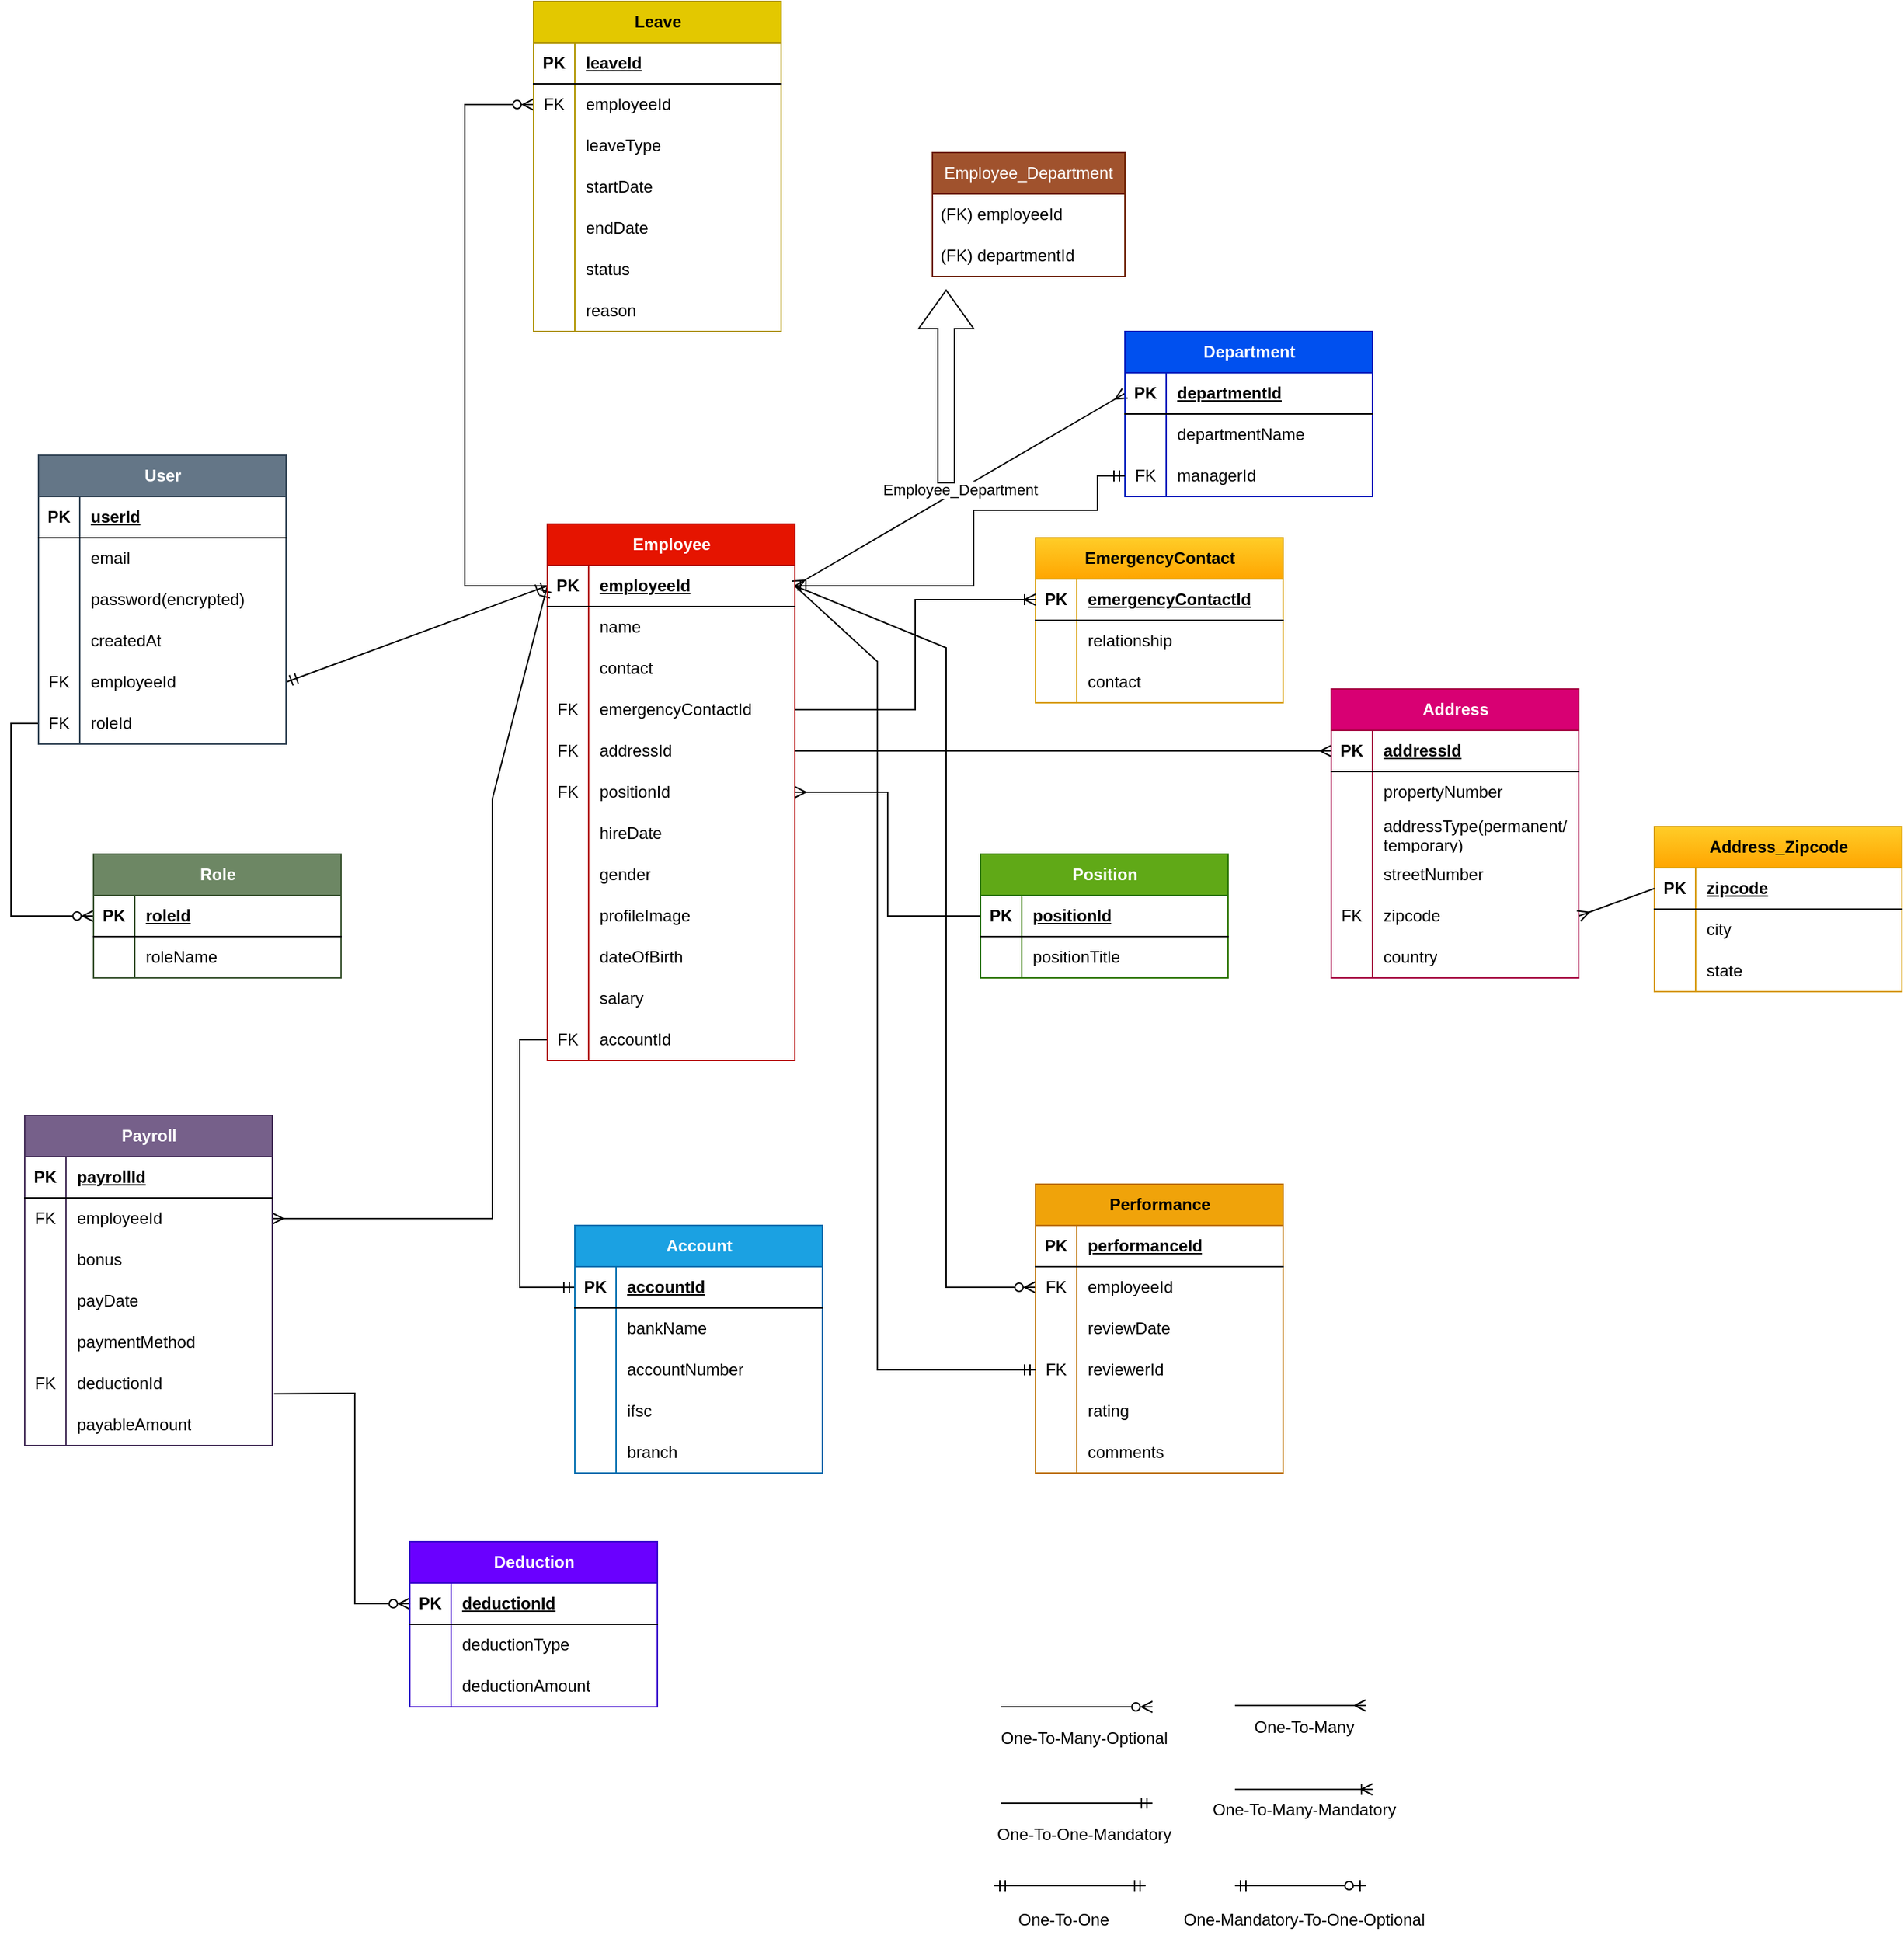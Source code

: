 <mxfile version="24.1.0" type="device">
  <diagram id="R2lEEEUBdFMjLlhIrx00" name="Page-1">
    <mxGraphModel dx="1900" dy="1735" grid="1" gridSize="10" guides="1" tooltips="1" connect="1" arrows="1" fold="1" page="1" pageScale="1" pageWidth="850" pageHeight="1100" math="0" shadow="0" extFonts="Permanent Marker^https://fonts.googleapis.com/css?family=Permanent+Marker">
      <root>
        <mxCell id="0" />
        <mxCell id="1" parent="0" />
        <mxCell id="PvAV5d4LOhdz5jf8DEVg-54" value="" style="endArrow=ERmandOne;html=1;rounded=0;entryX=1;entryY=0.5;entryDx=0;entryDy=0;exitX=0;exitY=0.5;exitDx=0;exitDy=0;startArrow=ERmandOne;startFill=0;endFill=0;" parent="1" source="U-Ws0_ls9SRaDP-M6NF2-184" target="U-Ws0_ls9SRaDP-M6NF2-43" edge="1">
          <mxGeometry width="50" height="50" relative="1" as="geometry">
            <mxPoint x="290" y="135" as="sourcePoint" />
            <mxPoint x="100" y="175" as="targetPoint" />
          </mxGeometry>
        </mxCell>
        <mxCell id="PvAV5d4LOhdz5jf8DEVg-55" style="edgeStyle=orthogonalEdgeStyle;rounded=0;orthogonalLoop=1;jettySize=auto;html=1;exitX=0.5;exitY=1;exitDx=0;exitDy=0;" parent="1" edge="1">
          <mxGeometry relative="1" as="geometry">
            <mxPoint x="5" y="735" as="sourcePoint" />
            <mxPoint x="5" y="735" as="targetPoint" />
          </mxGeometry>
        </mxCell>
        <mxCell id="PvAV5d4LOhdz5jf8DEVg-64" value="" style="endArrow=ERzeroToMany;html=1;rounded=0;exitX=1;exitY=0.5;exitDx=0;exitDy=0;entryX=0;entryY=0.5;entryDx=0;entryDy=0;endFill=0;" parent="1" source="U-Ws0_ls9SRaDP-M6NF2-184" target="U-Ws0_ls9SRaDP-M6NF2-139" edge="1">
          <mxGeometry width="50" height="50" relative="1" as="geometry">
            <mxPoint x="550" y="135" as="sourcePoint" />
            <mxPoint x="645" y="545" as="targetPoint" />
            <Array as="points">
              <mxPoint x="580" y="180" />
              <mxPoint x="580" y="270" />
              <mxPoint x="580" y="645" />
            </Array>
          </mxGeometry>
        </mxCell>
        <mxCell id="PvAV5d4LOhdz5jf8DEVg-67" value="" style="endArrow=ERmandOne;html=1;rounded=0;exitX=1;exitY=0.5;exitDx=0;exitDy=0;entryX=0;entryY=0.5;entryDx=0;entryDy=0;startArrow=ERmany;startFill=0;endFill=0;" parent="1" source="U-Ws0_ls9SRaDP-M6NF2-216" target="U-Ws0_ls9SRaDP-M6NF2-184" edge="1">
          <mxGeometry width="50" height="50" relative="1" as="geometry">
            <mxPoint x="90.34" y="593.4" as="sourcePoint" />
            <mxPoint x="290" y="135" as="targetPoint" />
            <Array as="points">
              <mxPoint x="250" y="595" />
              <mxPoint x="250" y="370" />
              <mxPoint x="250" y="290" />
            </Array>
          </mxGeometry>
        </mxCell>
        <mxCell id="j4g5dORg2Rz_LKVwT2i4-13" value="" style="endArrow=ERmany;html=1;rounded=0;entryX=0;entryY=0.5;entryDx=0;entryDy=0;endFill=0;exitX=1;exitY=0.5;exitDx=0;exitDy=0;" parent="1" source="U-Ws0_ls9SRaDP-M6NF2-196" target="yXzjAuQE42LXhX1fl1KZ-1" edge="1">
          <mxGeometry width="50" height="50" relative="1" as="geometry">
            <mxPoint x="550" y="255" as="sourcePoint" />
            <mxPoint x="645" y="255" as="targetPoint" />
          </mxGeometry>
        </mxCell>
        <mxCell id="j4g5dORg2Rz_LKVwT2i4-19" value="" style="endArrow=none;html=1;rounded=0;entryX=0;entryY=0.5;entryDx=0;entryDy=0;exitX=0;exitY=0.5;exitDx=0;exitDy=0;endFill=0;startArrow=ERzeroToMany;startFill=0;" parent="1" source="U-Ws0_ls9SRaDP-M6NF2-50" target="U-Ws0_ls9SRaDP-M6NF2-46" edge="1">
          <mxGeometry width="50" height="50" relative="1" as="geometry">
            <mxPoint x="-40" y="355" as="sourcePoint" />
            <mxPoint x="-40" y="205" as="targetPoint" />
            <Array as="points">
              <mxPoint x="-100" y="375" />
              <mxPoint x="-100" y="235" />
            </Array>
          </mxGeometry>
        </mxCell>
        <mxCell id="U-Ws0_ls9SRaDP-M6NF2-6" value="" style="endArrow=ERzeroToMany;html=1;rounded=0;entryX=0;entryY=0.5;entryDx=0;entryDy=0;endFill=0;startArrow=none;startFill=0;exitX=1.007;exitY=0.747;exitDx=0;exitDy=0;exitPerimeter=0;" parent="1" source="U-Ws0_ls9SRaDP-M6NF2-228" target="U-Ws0_ls9SRaDP-M6NF2-155" edge="1">
          <mxGeometry width="50" height="50" relative="1" as="geometry">
            <mxPoint x="90" y="720" as="sourcePoint" />
            <mxPoint x="210" y="825" as="targetPoint" />
            <Array as="points">
              <mxPoint x="150" y="722" />
              <mxPoint x="150" y="825" />
              <mxPoint x="150" y="875" />
            </Array>
          </mxGeometry>
        </mxCell>
        <mxCell id="U-Ws0_ls9SRaDP-M6NF2-9" value="" style="endArrow=none;html=1;rounded=0;exitX=0;exitY=0.5;exitDx=0;exitDy=0;endFill=0;startArrow=ERzeroToMany;startFill=0;entryX=0;entryY=0.5;entryDx=0;entryDy=0;" parent="1" source="U-Ws0_ls9SRaDP-M6NF2-66" target="U-Ws0_ls9SRaDP-M6NF2-184" edge="1">
          <mxGeometry width="50" height="50" relative="1" as="geometry">
            <mxPoint x="280" y="-175" as="sourcePoint" />
            <mxPoint x="270" y="60" as="targetPoint" />
            <Array as="points">
              <mxPoint x="230" y="-215" />
              <mxPoint x="230" y="135" />
            </Array>
          </mxGeometry>
        </mxCell>
        <mxCell id="U-Ws0_ls9SRaDP-M6NF2-17" value="" style="endArrow=none;html=1;rounded=0;entryX=0;entryY=0.5;entryDx=0;entryDy=0;exitX=0;exitY=0.5;exitDx=0;exitDy=0;endFill=0;startArrow=ERmandOne;startFill=0;" parent="1" source="U-Ws0_ls9SRaDP-M6NF2-168" target="yXzjAuQE42LXhX1fl1KZ-20" edge="1">
          <mxGeometry width="50" height="50" relative="1" as="geometry">
            <mxPoint x="325" y="515" as="sourcePoint" />
            <mxPoint x="290" y="375" as="targetPoint" />
            <Array as="points">
              <mxPoint x="270" y="645" />
              <mxPoint x="270" y="465" />
            </Array>
          </mxGeometry>
        </mxCell>
        <mxCell id="U-Ws0_ls9SRaDP-M6NF2-18" value="" style="endArrow=ERmany;html=1;rounded=0;exitX=1;exitY=0.5;exitDx=0;exitDy=0;entryX=0;entryY=0.5;entryDx=0;entryDy=0;startArrow=ERmany;startFill=0;endFill=0;" parent="1" source="U-Ws0_ls9SRaDP-M6NF2-184" target="U-Ws0_ls9SRaDP-M6NF2-101" edge="1">
          <mxGeometry relative="1" as="geometry">
            <mxPoint x="550" y="135" as="sourcePoint" />
            <mxPoint x="710" y="35" as="targetPoint" />
          </mxGeometry>
        </mxCell>
        <mxCell id="U-Ws0_ls9SRaDP-M6NF2-19" value="Employee_Department" style="edgeLabel;resizable=0;html=1;;align=center;verticalAlign=middle;" parent="U-Ws0_ls9SRaDP-M6NF2-18" connectable="0" vertex="1">
          <mxGeometry relative="1" as="geometry" />
        </mxCell>
        <mxCell id="U-Ws0_ls9SRaDP-M6NF2-23" value="" style="shape=singleArrow;direction=north;whiteSpace=wrap;html=1;" parent="1" vertex="1">
          <mxGeometry x="560" y="-80" width="40" height="140" as="geometry" />
        </mxCell>
        <mxCell id="U-Ws0_ls9SRaDP-M6NF2-25" value="Employee_Department" style="swimlane;fontStyle=0;childLayout=stackLayout;horizontal=1;startSize=30;horizontalStack=0;resizeParent=1;resizeParentMax=0;resizeLast=0;collapsible=1;marginBottom=0;whiteSpace=wrap;html=1;fillColor=#a0522d;fontColor=#ffffff;strokeColor=#6D1F00;" parent="1" vertex="1">
          <mxGeometry x="570" y="-180" width="140" height="90" as="geometry" />
        </mxCell>
        <mxCell id="U-Ws0_ls9SRaDP-M6NF2-26" value="(FK) employeeId" style="text;strokeColor=none;fillColor=none;align=left;verticalAlign=middle;spacingLeft=4;spacingRight=4;overflow=hidden;points=[[0,0.5],[1,0.5]];portConstraint=eastwest;rotatable=0;whiteSpace=wrap;html=1;" parent="U-Ws0_ls9SRaDP-M6NF2-25" vertex="1">
          <mxGeometry y="30" width="140" height="30" as="geometry" />
        </mxCell>
        <mxCell id="U-Ws0_ls9SRaDP-M6NF2-28" value="(FK) departmentId" style="text;strokeColor=none;fillColor=none;align=left;verticalAlign=middle;spacingLeft=4;spacingRight=4;overflow=hidden;points=[[0,0.5],[1,0.5]];portConstraint=eastwest;rotatable=0;whiteSpace=wrap;html=1;" parent="U-Ws0_ls9SRaDP-M6NF2-25" vertex="1">
          <mxGeometry y="60" width="140" height="30" as="geometry" />
        </mxCell>
        <mxCell id="U-Ws0_ls9SRaDP-M6NF2-30" value="User" style="shape=table;startSize=30;container=1;collapsible=1;childLayout=tableLayout;fixedRows=1;rowLines=0;fontStyle=1;align=center;resizeLast=1;html=1;fillColor=#647687;fontColor=#ffffff;strokeColor=#314354;" parent="1" vertex="1">
          <mxGeometry x="-80" y="40" width="180" height="210" as="geometry" />
        </mxCell>
        <mxCell id="U-Ws0_ls9SRaDP-M6NF2-31" value="" style="shape=tableRow;horizontal=0;startSize=0;swimlaneHead=0;swimlaneBody=0;fillColor=none;collapsible=0;dropTarget=0;points=[[0,0.5],[1,0.5]];portConstraint=eastwest;top=0;left=0;right=0;bottom=1;" parent="U-Ws0_ls9SRaDP-M6NF2-30" vertex="1">
          <mxGeometry y="30" width="180" height="30" as="geometry" />
        </mxCell>
        <mxCell id="U-Ws0_ls9SRaDP-M6NF2-32" value="PK" style="shape=partialRectangle;connectable=0;fillColor=none;top=0;left=0;bottom=0;right=0;fontStyle=1;overflow=hidden;whiteSpace=wrap;html=1;" parent="U-Ws0_ls9SRaDP-M6NF2-31" vertex="1">
          <mxGeometry width="30" height="30" as="geometry">
            <mxRectangle width="30" height="30" as="alternateBounds" />
          </mxGeometry>
        </mxCell>
        <mxCell id="U-Ws0_ls9SRaDP-M6NF2-33" value="userId" style="shape=partialRectangle;connectable=0;fillColor=none;top=0;left=0;bottom=0;right=0;align=left;spacingLeft=6;fontStyle=5;overflow=hidden;whiteSpace=wrap;html=1;" parent="U-Ws0_ls9SRaDP-M6NF2-31" vertex="1">
          <mxGeometry x="30" width="150" height="30" as="geometry">
            <mxRectangle width="150" height="30" as="alternateBounds" />
          </mxGeometry>
        </mxCell>
        <mxCell id="U-Ws0_ls9SRaDP-M6NF2-37" value="" style="shape=tableRow;horizontal=0;startSize=0;swimlaneHead=0;swimlaneBody=0;fillColor=none;collapsible=0;dropTarget=0;points=[[0,0.5],[1,0.5]];portConstraint=eastwest;top=0;left=0;right=0;bottom=0;" parent="U-Ws0_ls9SRaDP-M6NF2-30" vertex="1">
          <mxGeometry y="60" width="180" height="30" as="geometry" />
        </mxCell>
        <mxCell id="U-Ws0_ls9SRaDP-M6NF2-38" value="" style="shape=partialRectangle;connectable=0;fillColor=none;top=0;left=0;bottom=0;right=0;editable=1;overflow=hidden;whiteSpace=wrap;html=1;" parent="U-Ws0_ls9SRaDP-M6NF2-37" vertex="1">
          <mxGeometry width="30" height="30" as="geometry">
            <mxRectangle width="30" height="30" as="alternateBounds" />
          </mxGeometry>
        </mxCell>
        <mxCell id="U-Ws0_ls9SRaDP-M6NF2-39" value="email" style="shape=partialRectangle;connectable=0;fillColor=none;top=0;left=0;bottom=0;right=0;align=left;spacingLeft=6;overflow=hidden;whiteSpace=wrap;html=1;" parent="U-Ws0_ls9SRaDP-M6NF2-37" vertex="1">
          <mxGeometry x="30" width="150" height="30" as="geometry">
            <mxRectangle width="150" height="30" as="alternateBounds" />
          </mxGeometry>
        </mxCell>
        <mxCell id="U-Ws0_ls9SRaDP-M6NF2-40" value="" style="shape=tableRow;horizontal=0;startSize=0;swimlaneHead=0;swimlaneBody=0;fillColor=none;collapsible=0;dropTarget=0;points=[[0,0.5],[1,0.5]];portConstraint=eastwest;top=0;left=0;right=0;bottom=0;" parent="U-Ws0_ls9SRaDP-M6NF2-30" vertex="1">
          <mxGeometry y="90" width="180" height="30" as="geometry" />
        </mxCell>
        <mxCell id="U-Ws0_ls9SRaDP-M6NF2-41" value="" style="shape=partialRectangle;connectable=0;fillColor=none;top=0;left=0;bottom=0;right=0;editable=1;overflow=hidden;whiteSpace=wrap;html=1;" parent="U-Ws0_ls9SRaDP-M6NF2-40" vertex="1">
          <mxGeometry width="30" height="30" as="geometry">
            <mxRectangle width="30" height="30" as="alternateBounds" />
          </mxGeometry>
        </mxCell>
        <mxCell id="U-Ws0_ls9SRaDP-M6NF2-42" value="password(encrypted)" style="shape=partialRectangle;connectable=0;fillColor=none;top=0;left=0;bottom=0;right=0;align=left;spacingLeft=6;overflow=hidden;whiteSpace=wrap;html=1;" parent="U-Ws0_ls9SRaDP-M6NF2-40" vertex="1">
          <mxGeometry x="30" width="150" height="30" as="geometry">
            <mxRectangle width="150" height="30" as="alternateBounds" />
          </mxGeometry>
        </mxCell>
        <mxCell id="OWmeZcCOedY5gkKjS4Fk-1" value="" style="shape=tableRow;horizontal=0;startSize=0;swimlaneHead=0;swimlaneBody=0;fillColor=none;collapsible=0;dropTarget=0;points=[[0,0.5],[1,0.5]];portConstraint=eastwest;top=0;left=0;right=0;bottom=0;" parent="U-Ws0_ls9SRaDP-M6NF2-30" vertex="1">
          <mxGeometry y="120" width="180" height="30" as="geometry" />
        </mxCell>
        <mxCell id="OWmeZcCOedY5gkKjS4Fk-2" value="" style="shape=partialRectangle;connectable=0;fillColor=none;top=0;left=0;bottom=0;right=0;editable=1;overflow=hidden;whiteSpace=wrap;html=1;" parent="OWmeZcCOedY5gkKjS4Fk-1" vertex="1">
          <mxGeometry width="30" height="30" as="geometry">
            <mxRectangle width="30" height="30" as="alternateBounds" />
          </mxGeometry>
        </mxCell>
        <mxCell id="OWmeZcCOedY5gkKjS4Fk-3" value="createdAt" style="shape=partialRectangle;connectable=0;fillColor=none;top=0;left=0;bottom=0;right=0;align=left;spacingLeft=6;overflow=hidden;whiteSpace=wrap;html=1;" parent="OWmeZcCOedY5gkKjS4Fk-1" vertex="1">
          <mxGeometry x="30" width="150" height="30" as="geometry">
            <mxRectangle width="150" height="30" as="alternateBounds" />
          </mxGeometry>
        </mxCell>
        <mxCell id="U-Ws0_ls9SRaDP-M6NF2-43" value="" style="shape=tableRow;horizontal=0;startSize=0;swimlaneHead=0;swimlaneBody=0;fillColor=none;collapsible=0;dropTarget=0;points=[[0,0.5],[1,0.5]];portConstraint=eastwest;top=0;left=0;right=0;bottom=0;" parent="U-Ws0_ls9SRaDP-M6NF2-30" vertex="1">
          <mxGeometry y="150" width="180" height="30" as="geometry" />
        </mxCell>
        <mxCell id="U-Ws0_ls9SRaDP-M6NF2-44" value="FK" style="shape=partialRectangle;connectable=0;fillColor=none;top=0;left=0;bottom=0;right=0;editable=1;overflow=hidden;whiteSpace=wrap;html=1;" parent="U-Ws0_ls9SRaDP-M6NF2-43" vertex="1">
          <mxGeometry width="30" height="30" as="geometry">
            <mxRectangle width="30" height="30" as="alternateBounds" />
          </mxGeometry>
        </mxCell>
        <mxCell id="U-Ws0_ls9SRaDP-M6NF2-45" value="employeeId" style="shape=partialRectangle;connectable=0;fillColor=none;top=0;left=0;bottom=0;right=0;align=left;spacingLeft=6;overflow=hidden;whiteSpace=wrap;html=1;" parent="U-Ws0_ls9SRaDP-M6NF2-43" vertex="1">
          <mxGeometry x="30" width="150" height="30" as="geometry">
            <mxRectangle width="150" height="30" as="alternateBounds" />
          </mxGeometry>
        </mxCell>
        <mxCell id="U-Ws0_ls9SRaDP-M6NF2-46" value="" style="shape=tableRow;horizontal=0;startSize=0;swimlaneHead=0;swimlaneBody=0;fillColor=none;collapsible=0;dropTarget=0;points=[[0,0.5],[1,0.5]];portConstraint=eastwest;top=0;left=0;right=0;bottom=0;" parent="U-Ws0_ls9SRaDP-M6NF2-30" vertex="1">
          <mxGeometry y="180" width="180" height="30" as="geometry" />
        </mxCell>
        <mxCell id="U-Ws0_ls9SRaDP-M6NF2-47" value="FK" style="shape=partialRectangle;connectable=0;fillColor=none;top=0;left=0;bottom=0;right=0;editable=1;overflow=hidden;whiteSpace=wrap;html=1;" parent="U-Ws0_ls9SRaDP-M6NF2-46" vertex="1">
          <mxGeometry width="30" height="30" as="geometry">
            <mxRectangle width="30" height="30" as="alternateBounds" />
          </mxGeometry>
        </mxCell>
        <mxCell id="U-Ws0_ls9SRaDP-M6NF2-48" value="roleId" style="shape=partialRectangle;connectable=0;fillColor=none;top=0;left=0;bottom=0;right=0;align=left;spacingLeft=6;overflow=hidden;whiteSpace=wrap;html=1;" parent="U-Ws0_ls9SRaDP-M6NF2-46" vertex="1">
          <mxGeometry x="30" width="150" height="30" as="geometry">
            <mxRectangle width="150" height="30" as="alternateBounds" />
          </mxGeometry>
        </mxCell>
        <mxCell id="U-Ws0_ls9SRaDP-M6NF2-49" value="Role" style="shape=table;startSize=30;container=1;collapsible=1;childLayout=tableLayout;fixedRows=1;rowLines=0;fontStyle=1;align=center;resizeLast=1;html=1;fillColor=#6d8764;fontColor=#ffffff;strokeColor=#3A5431;" parent="1" vertex="1">
          <mxGeometry x="-40" y="330" width="180" height="90" as="geometry" />
        </mxCell>
        <mxCell id="U-Ws0_ls9SRaDP-M6NF2-50" value="" style="shape=tableRow;horizontal=0;startSize=0;swimlaneHead=0;swimlaneBody=0;fillColor=none;collapsible=0;dropTarget=0;points=[[0,0.5],[1,0.5]];portConstraint=eastwest;top=0;left=0;right=0;bottom=1;" parent="U-Ws0_ls9SRaDP-M6NF2-49" vertex="1">
          <mxGeometry y="30" width="180" height="30" as="geometry" />
        </mxCell>
        <mxCell id="U-Ws0_ls9SRaDP-M6NF2-51" value="PK" style="shape=partialRectangle;connectable=0;fillColor=none;top=0;left=0;bottom=0;right=0;fontStyle=1;overflow=hidden;whiteSpace=wrap;html=1;" parent="U-Ws0_ls9SRaDP-M6NF2-50" vertex="1">
          <mxGeometry width="30" height="30" as="geometry">
            <mxRectangle width="30" height="30" as="alternateBounds" />
          </mxGeometry>
        </mxCell>
        <mxCell id="U-Ws0_ls9SRaDP-M6NF2-52" value="roleId" style="shape=partialRectangle;connectable=0;fillColor=none;top=0;left=0;bottom=0;right=0;align=left;spacingLeft=6;fontStyle=5;overflow=hidden;whiteSpace=wrap;html=1;" parent="U-Ws0_ls9SRaDP-M6NF2-50" vertex="1">
          <mxGeometry x="30" width="150" height="30" as="geometry">
            <mxRectangle width="150" height="30" as="alternateBounds" />
          </mxGeometry>
        </mxCell>
        <mxCell id="U-Ws0_ls9SRaDP-M6NF2-53" value="" style="shape=tableRow;horizontal=0;startSize=0;swimlaneHead=0;swimlaneBody=0;fillColor=none;collapsible=0;dropTarget=0;points=[[0,0.5],[1,0.5]];portConstraint=eastwest;top=0;left=0;right=0;bottom=0;" parent="U-Ws0_ls9SRaDP-M6NF2-49" vertex="1">
          <mxGeometry y="60" width="180" height="30" as="geometry" />
        </mxCell>
        <mxCell id="U-Ws0_ls9SRaDP-M6NF2-54" value="" style="shape=partialRectangle;connectable=0;fillColor=none;top=0;left=0;bottom=0;right=0;editable=1;overflow=hidden;whiteSpace=wrap;html=1;" parent="U-Ws0_ls9SRaDP-M6NF2-53" vertex="1">
          <mxGeometry width="30" height="30" as="geometry">
            <mxRectangle width="30" height="30" as="alternateBounds" />
          </mxGeometry>
        </mxCell>
        <mxCell id="U-Ws0_ls9SRaDP-M6NF2-55" value="roleName" style="shape=partialRectangle;connectable=0;fillColor=none;top=0;left=0;bottom=0;right=0;align=left;spacingLeft=6;overflow=hidden;whiteSpace=wrap;html=1;" parent="U-Ws0_ls9SRaDP-M6NF2-53" vertex="1">
          <mxGeometry x="30" width="150" height="30" as="geometry">
            <mxRectangle width="150" height="30" as="alternateBounds" />
          </mxGeometry>
        </mxCell>
        <mxCell id="U-Ws0_ls9SRaDP-M6NF2-62" value="Leave" style="shape=table;startSize=30;container=1;collapsible=1;childLayout=tableLayout;fixedRows=1;rowLines=0;fontStyle=1;align=center;resizeLast=1;html=1;fillColor=#e3c800;strokeColor=#B09500;fontColor=#000000;" parent="1" vertex="1">
          <mxGeometry x="280" y="-290" width="180" height="240" as="geometry" />
        </mxCell>
        <mxCell id="U-Ws0_ls9SRaDP-M6NF2-63" value="" style="shape=tableRow;horizontal=0;startSize=0;swimlaneHead=0;swimlaneBody=0;fillColor=none;collapsible=0;dropTarget=0;points=[[0,0.5],[1,0.5]];portConstraint=eastwest;top=0;left=0;right=0;bottom=1;" parent="U-Ws0_ls9SRaDP-M6NF2-62" vertex="1">
          <mxGeometry y="30" width="180" height="30" as="geometry" />
        </mxCell>
        <mxCell id="U-Ws0_ls9SRaDP-M6NF2-64" value="PK" style="shape=partialRectangle;connectable=0;fillColor=none;top=0;left=0;bottom=0;right=0;fontStyle=1;overflow=hidden;whiteSpace=wrap;html=1;" parent="U-Ws0_ls9SRaDP-M6NF2-63" vertex="1">
          <mxGeometry width="30" height="30" as="geometry">
            <mxRectangle width="30" height="30" as="alternateBounds" />
          </mxGeometry>
        </mxCell>
        <mxCell id="U-Ws0_ls9SRaDP-M6NF2-65" value="leaveId" style="shape=partialRectangle;connectable=0;fillColor=none;top=0;left=0;bottom=0;right=0;align=left;spacingLeft=6;fontStyle=5;overflow=hidden;whiteSpace=wrap;html=1;" parent="U-Ws0_ls9SRaDP-M6NF2-63" vertex="1">
          <mxGeometry x="30" width="150" height="30" as="geometry">
            <mxRectangle width="150" height="30" as="alternateBounds" />
          </mxGeometry>
        </mxCell>
        <mxCell id="U-Ws0_ls9SRaDP-M6NF2-66" value="" style="shape=tableRow;horizontal=0;startSize=0;swimlaneHead=0;swimlaneBody=0;fillColor=none;collapsible=0;dropTarget=0;points=[[0,0.5],[1,0.5]];portConstraint=eastwest;top=0;left=0;right=0;bottom=0;" parent="U-Ws0_ls9SRaDP-M6NF2-62" vertex="1">
          <mxGeometry y="60" width="180" height="30" as="geometry" />
        </mxCell>
        <mxCell id="U-Ws0_ls9SRaDP-M6NF2-67" value="FK" style="shape=partialRectangle;connectable=0;fillColor=none;top=0;left=0;bottom=0;right=0;editable=1;overflow=hidden;whiteSpace=wrap;html=1;" parent="U-Ws0_ls9SRaDP-M6NF2-66" vertex="1">
          <mxGeometry width="30" height="30" as="geometry">
            <mxRectangle width="30" height="30" as="alternateBounds" />
          </mxGeometry>
        </mxCell>
        <mxCell id="U-Ws0_ls9SRaDP-M6NF2-68" value="employeeId" style="shape=partialRectangle;connectable=0;fillColor=none;top=0;left=0;bottom=0;right=0;align=left;spacingLeft=6;overflow=hidden;whiteSpace=wrap;html=1;" parent="U-Ws0_ls9SRaDP-M6NF2-66" vertex="1">
          <mxGeometry x="30" width="150" height="30" as="geometry">
            <mxRectangle width="150" height="30" as="alternateBounds" />
          </mxGeometry>
        </mxCell>
        <mxCell id="U-Ws0_ls9SRaDP-M6NF2-69" value="" style="shape=tableRow;horizontal=0;startSize=0;swimlaneHead=0;swimlaneBody=0;fillColor=none;collapsible=0;dropTarget=0;points=[[0,0.5],[1,0.5]];portConstraint=eastwest;top=0;left=0;right=0;bottom=0;" parent="U-Ws0_ls9SRaDP-M6NF2-62" vertex="1">
          <mxGeometry y="90" width="180" height="30" as="geometry" />
        </mxCell>
        <mxCell id="U-Ws0_ls9SRaDP-M6NF2-70" value="" style="shape=partialRectangle;connectable=0;fillColor=none;top=0;left=0;bottom=0;right=0;editable=1;overflow=hidden;whiteSpace=wrap;html=1;" parent="U-Ws0_ls9SRaDP-M6NF2-69" vertex="1">
          <mxGeometry width="30" height="30" as="geometry">
            <mxRectangle width="30" height="30" as="alternateBounds" />
          </mxGeometry>
        </mxCell>
        <mxCell id="U-Ws0_ls9SRaDP-M6NF2-71" value="leaveType" style="shape=partialRectangle;connectable=0;fillColor=none;top=0;left=0;bottom=0;right=0;align=left;spacingLeft=6;overflow=hidden;whiteSpace=wrap;html=1;" parent="U-Ws0_ls9SRaDP-M6NF2-69" vertex="1">
          <mxGeometry x="30" width="150" height="30" as="geometry">
            <mxRectangle width="150" height="30" as="alternateBounds" />
          </mxGeometry>
        </mxCell>
        <mxCell id="U-Ws0_ls9SRaDP-M6NF2-231" value="" style="shape=tableRow;horizontal=0;startSize=0;swimlaneHead=0;swimlaneBody=0;fillColor=none;collapsible=0;dropTarget=0;points=[[0,0.5],[1,0.5]];portConstraint=eastwest;top=0;left=0;right=0;bottom=0;" parent="U-Ws0_ls9SRaDP-M6NF2-62" vertex="1">
          <mxGeometry y="120" width="180" height="30" as="geometry" />
        </mxCell>
        <mxCell id="U-Ws0_ls9SRaDP-M6NF2-232" value="" style="shape=partialRectangle;connectable=0;fillColor=none;top=0;left=0;bottom=0;right=0;editable=1;overflow=hidden;whiteSpace=wrap;html=1;" parent="U-Ws0_ls9SRaDP-M6NF2-231" vertex="1">
          <mxGeometry width="30" height="30" as="geometry">
            <mxRectangle width="30" height="30" as="alternateBounds" />
          </mxGeometry>
        </mxCell>
        <mxCell id="U-Ws0_ls9SRaDP-M6NF2-233" value="startDate" style="shape=partialRectangle;connectable=0;fillColor=none;top=0;left=0;bottom=0;right=0;align=left;spacingLeft=6;overflow=hidden;whiteSpace=wrap;html=1;" parent="U-Ws0_ls9SRaDP-M6NF2-231" vertex="1">
          <mxGeometry x="30" width="150" height="30" as="geometry">
            <mxRectangle width="150" height="30" as="alternateBounds" />
          </mxGeometry>
        </mxCell>
        <mxCell id="U-Ws0_ls9SRaDP-M6NF2-75" value="" style="shape=tableRow;horizontal=0;startSize=0;swimlaneHead=0;swimlaneBody=0;fillColor=none;collapsible=0;dropTarget=0;points=[[0,0.5],[1,0.5]];portConstraint=eastwest;top=0;left=0;right=0;bottom=0;" parent="U-Ws0_ls9SRaDP-M6NF2-62" vertex="1">
          <mxGeometry y="150" width="180" height="30" as="geometry" />
        </mxCell>
        <mxCell id="U-Ws0_ls9SRaDP-M6NF2-76" value="" style="shape=partialRectangle;connectable=0;fillColor=none;top=0;left=0;bottom=0;right=0;editable=1;overflow=hidden;whiteSpace=wrap;html=1;" parent="U-Ws0_ls9SRaDP-M6NF2-75" vertex="1">
          <mxGeometry width="30" height="30" as="geometry">
            <mxRectangle width="30" height="30" as="alternateBounds" />
          </mxGeometry>
        </mxCell>
        <mxCell id="U-Ws0_ls9SRaDP-M6NF2-77" value="endDate" style="shape=partialRectangle;connectable=0;fillColor=none;top=0;left=0;bottom=0;right=0;align=left;spacingLeft=6;overflow=hidden;whiteSpace=wrap;html=1;" parent="U-Ws0_ls9SRaDP-M6NF2-75" vertex="1">
          <mxGeometry x="30" width="150" height="30" as="geometry">
            <mxRectangle width="150" height="30" as="alternateBounds" />
          </mxGeometry>
        </mxCell>
        <mxCell id="U-Ws0_ls9SRaDP-M6NF2-81" value="" style="shape=tableRow;horizontal=0;startSize=0;swimlaneHead=0;swimlaneBody=0;fillColor=none;collapsible=0;dropTarget=0;points=[[0,0.5],[1,0.5]];portConstraint=eastwest;top=0;left=0;right=0;bottom=0;" parent="U-Ws0_ls9SRaDP-M6NF2-62" vertex="1">
          <mxGeometry y="180" width="180" height="30" as="geometry" />
        </mxCell>
        <mxCell id="U-Ws0_ls9SRaDP-M6NF2-82" value="" style="shape=partialRectangle;connectable=0;fillColor=none;top=0;left=0;bottom=0;right=0;editable=1;overflow=hidden;whiteSpace=wrap;html=1;" parent="U-Ws0_ls9SRaDP-M6NF2-81" vertex="1">
          <mxGeometry width="30" height="30" as="geometry">
            <mxRectangle width="30" height="30" as="alternateBounds" />
          </mxGeometry>
        </mxCell>
        <mxCell id="U-Ws0_ls9SRaDP-M6NF2-83" value="status" style="shape=partialRectangle;connectable=0;fillColor=none;top=0;left=0;bottom=0;right=0;align=left;spacingLeft=6;overflow=hidden;whiteSpace=wrap;html=1;" parent="U-Ws0_ls9SRaDP-M6NF2-81" vertex="1">
          <mxGeometry x="30" width="150" height="30" as="geometry">
            <mxRectangle width="150" height="30" as="alternateBounds" />
          </mxGeometry>
        </mxCell>
        <mxCell id="U-Ws0_ls9SRaDP-M6NF2-84" value="" style="shape=tableRow;horizontal=0;startSize=0;swimlaneHead=0;swimlaneBody=0;fillColor=none;collapsible=0;dropTarget=0;points=[[0,0.5],[1,0.5]];portConstraint=eastwest;top=0;left=0;right=0;bottom=0;" parent="U-Ws0_ls9SRaDP-M6NF2-62" vertex="1">
          <mxGeometry y="210" width="180" height="30" as="geometry" />
        </mxCell>
        <mxCell id="U-Ws0_ls9SRaDP-M6NF2-85" value="" style="shape=partialRectangle;connectable=0;fillColor=none;top=0;left=0;bottom=0;right=0;editable=1;overflow=hidden;whiteSpace=wrap;html=1;" parent="U-Ws0_ls9SRaDP-M6NF2-84" vertex="1">
          <mxGeometry width="30" height="30" as="geometry">
            <mxRectangle width="30" height="30" as="alternateBounds" />
          </mxGeometry>
        </mxCell>
        <mxCell id="U-Ws0_ls9SRaDP-M6NF2-86" value="reason" style="shape=partialRectangle;connectable=0;fillColor=none;top=0;left=0;bottom=0;right=0;align=left;spacingLeft=6;overflow=hidden;whiteSpace=wrap;html=1;" parent="U-Ws0_ls9SRaDP-M6NF2-84" vertex="1">
          <mxGeometry x="30" width="150" height="30" as="geometry">
            <mxRectangle width="150" height="30" as="alternateBounds" />
          </mxGeometry>
        </mxCell>
        <mxCell id="U-Ws0_ls9SRaDP-M6NF2-100" value="Department" style="shape=table;startSize=30;container=1;collapsible=1;childLayout=tableLayout;fixedRows=1;rowLines=0;fontStyle=1;align=center;resizeLast=1;html=1;fillColor=#0050ef;fontColor=#ffffff;strokeColor=#001DBC;" parent="1" vertex="1">
          <mxGeometry x="710" y="-50" width="180" height="120" as="geometry" />
        </mxCell>
        <mxCell id="U-Ws0_ls9SRaDP-M6NF2-101" value="" style="shape=tableRow;horizontal=0;startSize=0;swimlaneHead=0;swimlaneBody=0;fillColor=none;collapsible=0;dropTarget=0;points=[[0,0.5],[1,0.5]];portConstraint=eastwest;top=0;left=0;right=0;bottom=1;" parent="U-Ws0_ls9SRaDP-M6NF2-100" vertex="1">
          <mxGeometry y="30" width="180" height="30" as="geometry" />
        </mxCell>
        <mxCell id="U-Ws0_ls9SRaDP-M6NF2-102" value="PK" style="shape=partialRectangle;connectable=0;fillColor=none;top=0;left=0;bottom=0;right=0;fontStyle=1;overflow=hidden;whiteSpace=wrap;html=1;" parent="U-Ws0_ls9SRaDP-M6NF2-101" vertex="1">
          <mxGeometry width="30" height="30" as="geometry">
            <mxRectangle width="30" height="30" as="alternateBounds" />
          </mxGeometry>
        </mxCell>
        <mxCell id="U-Ws0_ls9SRaDP-M6NF2-103" value="departmentId" style="shape=partialRectangle;connectable=0;fillColor=none;top=0;left=0;bottom=0;right=0;align=left;spacingLeft=6;fontStyle=5;overflow=hidden;whiteSpace=wrap;html=1;" parent="U-Ws0_ls9SRaDP-M6NF2-101" vertex="1">
          <mxGeometry x="30" width="150" height="30" as="geometry">
            <mxRectangle width="150" height="30" as="alternateBounds" />
          </mxGeometry>
        </mxCell>
        <mxCell id="U-Ws0_ls9SRaDP-M6NF2-104" value="" style="shape=tableRow;horizontal=0;startSize=0;swimlaneHead=0;swimlaneBody=0;fillColor=none;collapsible=0;dropTarget=0;points=[[0,0.5],[1,0.5]];portConstraint=eastwest;top=0;left=0;right=0;bottom=0;" parent="U-Ws0_ls9SRaDP-M6NF2-100" vertex="1">
          <mxGeometry y="60" width="180" height="30" as="geometry" />
        </mxCell>
        <mxCell id="U-Ws0_ls9SRaDP-M6NF2-105" value="" style="shape=partialRectangle;connectable=0;fillColor=none;top=0;left=0;bottom=0;right=0;editable=1;overflow=hidden;whiteSpace=wrap;html=1;" parent="U-Ws0_ls9SRaDP-M6NF2-104" vertex="1">
          <mxGeometry width="30" height="30" as="geometry">
            <mxRectangle width="30" height="30" as="alternateBounds" />
          </mxGeometry>
        </mxCell>
        <mxCell id="U-Ws0_ls9SRaDP-M6NF2-106" value="departmentName" style="shape=partialRectangle;connectable=0;fillColor=none;top=0;left=0;bottom=0;right=0;align=left;spacingLeft=6;overflow=hidden;whiteSpace=wrap;html=1;" parent="U-Ws0_ls9SRaDP-M6NF2-104" vertex="1">
          <mxGeometry x="30" width="150" height="30" as="geometry">
            <mxRectangle width="150" height="30" as="alternateBounds" />
          </mxGeometry>
        </mxCell>
        <mxCell id="ptYS1y2tTR6qwcfMnJQy-1" value="" style="shape=tableRow;horizontal=0;startSize=0;swimlaneHead=0;swimlaneBody=0;fillColor=none;collapsible=0;dropTarget=0;points=[[0,0.5],[1,0.5]];portConstraint=eastwest;top=0;left=0;right=0;bottom=0;" vertex="1" parent="U-Ws0_ls9SRaDP-M6NF2-100">
          <mxGeometry y="90" width="180" height="30" as="geometry" />
        </mxCell>
        <mxCell id="ptYS1y2tTR6qwcfMnJQy-2" value="FK" style="shape=partialRectangle;connectable=0;fillColor=none;top=0;left=0;bottom=0;right=0;editable=1;overflow=hidden;whiteSpace=wrap;html=1;" vertex="1" parent="ptYS1y2tTR6qwcfMnJQy-1">
          <mxGeometry width="30" height="30" as="geometry">
            <mxRectangle width="30" height="30" as="alternateBounds" />
          </mxGeometry>
        </mxCell>
        <mxCell id="ptYS1y2tTR6qwcfMnJQy-3" value="managerId" style="shape=partialRectangle;connectable=0;fillColor=none;top=0;left=0;bottom=0;right=0;align=left;spacingLeft=6;overflow=hidden;whiteSpace=wrap;html=1;" vertex="1" parent="ptYS1y2tTR6qwcfMnJQy-1">
          <mxGeometry x="30" width="150" height="30" as="geometry">
            <mxRectangle width="150" height="30" as="alternateBounds" />
          </mxGeometry>
        </mxCell>
        <mxCell id="U-Ws0_ls9SRaDP-M6NF2-113" value="Address" style="shape=table;startSize=30;container=1;collapsible=1;childLayout=tableLayout;fixedRows=1;rowLines=0;fontStyle=1;align=center;resizeLast=1;html=1;fillColor=#d80073;strokeColor=#A50040;fontColor=#ffffff;" parent="1" vertex="1">
          <mxGeometry x="860" y="210" width="180" height="210" as="geometry" />
        </mxCell>
        <mxCell id="yXzjAuQE42LXhX1fl1KZ-1" value="" style="shape=tableRow;horizontal=0;startSize=0;swimlaneHead=0;swimlaneBody=0;fillColor=none;collapsible=0;dropTarget=0;points=[[0,0.5],[1,0.5]];portConstraint=eastwest;top=0;left=0;right=0;bottom=1;" parent="U-Ws0_ls9SRaDP-M6NF2-113" vertex="1">
          <mxGeometry y="30" width="180" height="30" as="geometry" />
        </mxCell>
        <mxCell id="yXzjAuQE42LXhX1fl1KZ-2" value="PK" style="shape=partialRectangle;connectable=0;fillColor=none;top=0;left=0;bottom=0;right=0;fontStyle=1;overflow=hidden;whiteSpace=wrap;html=1;" parent="yXzjAuQE42LXhX1fl1KZ-1" vertex="1">
          <mxGeometry width="30" height="30" as="geometry">
            <mxRectangle width="30" height="30" as="alternateBounds" />
          </mxGeometry>
        </mxCell>
        <mxCell id="yXzjAuQE42LXhX1fl1KZ-3" value="addressId" style="shape=partialRectangle;connectable=0;fillColor=none;top=0;left=0;bottom=0;right=0;align=left;spacingLeft=6;fontStyle=5;overflow=hidden;whiteSpace=wrap;html=1;" parent="yXzjAuQE42LXhX1fl1KZ-1" vertex="1">
          <mxGeometry x="30" width="150" height="30" as="geometry">
            <mxRectangle width="150" height="30" as="alternateBounds" />
          </mxGeometry>
        </mxCell>
        <mxCell id="U-Ws0_ls9SRaDP-M6NF2-117" value="" style="shape=tableRow;horizontal=0;startSize=0;swimlaneHead=0;swimlaneBody=0;fillColor=none;collapsible=0;dropTarget=0;points=[[0,0.5],[1,0.5]];portConstraint=eastwest;top=0;left=0;right=0;bottom=0;" parent="U-Ws0_ls9SRaDP-M6NF2-113" vertex="1">
          <mxGeometry y="60" width="180" height="30" as="geometry" />
        </mxCell>
        <mxCell id="U-Ws0_ls9SRaDP-M6NF2-118" value="" style="shape=partialRectangle;connectable=0;fillColor=none;top=0;left=0;bottom=0;right=0;editable=1;overflow=hidden;whiteSpace=wrap;html=1;" parent="U-Ws0_ls9SRaDP-M6NF2-117" vertex="1">
          <mxGeometry width="30" height="30" as="geometry">
            <mxRectangle width="30" height="30" as="alternateBounds" />
          </mxGeometry>
        </mxCell>
        <mxCell id="U-Ws0_ls9SRaDP-M6NF2-119" value="propertyNumber" style="shape=partialRectangle;connectable=0;fillColor=none;top=0;left=0;bottom=0;right=0;align=left;spacingLeft=6;overflow=hidden;whiteSpace=wrap;html=1;" parent="U-Ws0_ls9SRaDP-M6NF2-117" vertex="1">
          <mxGeometry x="30" width="150" height="30" as="geometry">
            <mxRectangle width="150" height="30" as="alternateBounds" />
          </mxGeometry>
        </mxCell>
        <mxCell id="Qe1wBFEo2a734puRTRj_-19" value="" style="shape=tableRow;horizontal=0;startSize=0;swimlaneHead=0;swimlaneBody=0;fillColor=none;collapsible=0;dropTarget=0;points=[[0,0.5],[1,0.5]];portConstraint=eastwest;top=0;left=0;right=0;bottom=0;" parent="U-Ws0_ls9SRaDP-M6NF2-113" vertex="1">
          <mxGeometry y="90" width="180" height="30" as="geometry" />
        </mxCell>
        <mxCell id="Qe1wBFEo2a734puRTRj_-20" value="" style="shape=partialRectangle;connectable=0;fillColor=none;top=0;left=0;bottom=0;right=0;editable=1;overflow=hidden;whiteSpace=wrap;html=1;" parent="Qe1wBFEo2a734puRTRj_-19" vertex="1">
          <mxGeometry width="30" height="30" as="geometry">
            <mxRectangle width="30" height="30" as="alternateBounds" />
          </mxGeometry>
        </mxCell>
        <mxCell id="Qe1wBFEo2a734puRTRj_-21" value="addressType(permanent/ temporary)" style="shape=partialRectangle;connectable=0;fillColor=none;top=0;left=0;bottom=0;right=0;align=left;spacingLeft=6;overflow=hidden;whiteSpace=wrap;html=1;" parent="Qe1wBFEo2a734puRTRj_-19" vertex="1">
          <mxGeometry x="30" width="150" height="30" as="geometry">
            <mxRectangle width="150" height="30" as="alternateBounds" />
          </mxGeometry>
        </mxCell>
        <mxCell id="U-Ws0_ls9SRaDP-M6NF2-120" value="" style="shape=tableRow;horizontal=0;startSize=0;swimlaneHead=0;swimlaneBody=0;fillColor=none;collapsible=0;dropTarget=0;points=[[0,0.5],[1,0.5]];portConstraint=eastwest;top=0;left=0;right=0;bottom=0;" parent="U-Ws0_ls9SRaDP-M6NF2-113" vertex="1">
          <mxGeometry y="120" width="180" height="30" as="geometry" />
        </mxCell>
        <mxCell id="U-Ws0_ls9SRaDP-M6NF2-121" value="" style="shape=partialRectangle;connectable=0;fillColor=none;top=0;left=0;bottom=0;right=0;editable=1;overflow=hidden;whiteSpace=wrap;html=1;" parent="U-Ws0_ls9SRaDP-M6NF2-120" vertex="1">
          <mxGeometry width="30" height="30" as="geometry">
            <mxRectangle width="30" height="30" as="alternateBounds" />
          </mxGeometry>
        </mxCell>
        <mxCell id="U-Ws0_ls9SRaDP-M6NF2-122" value="streetNumber" style="shape=partialRectangle;connectable=0;fillColor=none;top=0;left=0;bottom=0;right=0;align=left;spacingLeft=6;overflow=hidden;whiteSpace=wrap;html=1;" parent="U-Ws0_ls9SRaDP-M6NF2-120" vertex="1">
          <mxGeometry x="30" width="150" height="30" as="geometry">
            <mxRectangle width="150" height="30" as="alternateBounds" />
          </mxGeometry>
        </mxCell>
        <mxCell id="U-Ws0_ls9SRaDP-M6NF2-126" value="" style="shape=tableRow;horizontal=0;startSize=0;swimlaneHead=0;swimlaneBody=0;fillColor=none;collapsible=0;dropTarget=0;points=[[0,0.5],[1,0.5]];portConstraint=eastwest;top=0;left=0;right=0;bottom=0;" parent="U-Ws0_ls9SRaDP-M6NF2-113" vertex="1">
          <mxGeometry y="150" width="180" height="30" as="geometry" />
        </mxCell>
        <mxCell id="U-Ws0_ls9SRaDP-M6NF2-127" value="FK" style="shape=partialRectangle;connectable=0;fillColor=none;top=0;left=0;bottom=0;right=0;editable=1;overflow=hidden;whiteSpace=wrap;html=1;" parent="U-Ws0_ls9SRaDP-M6NF2-126" vertex="1">
          <mxGeometry width="30" height="30" as="geometry">
            <mxRectangle width="30" height="30" as="alternateBounds" />
          </mxGeometry>
        </mxCell>
        <mxCell id="U-Ws0_ls9SRaDP-M6NF2-128" value="zipcode" style="shape=partialRectangle;connectable=0;fillColor=none;top=0;left=0;bottom=0;right=0;align=left;spacingLeft=6;overflow=hidden;whiteSpace=wrap;html=1;" parent="U-Ws0_ls9SRaDP-M6NF2-126" vertex="1">
          <mxGeometry x="30" width="150" height="30" as="geometry">
            <mxRectangle width="150" height="30" as="alternateBounds" />
          </mxGeometry>
        </mxCell>
        <mxCell id="U-Ws0_ls9SRaDP-M6NF2-132" value="" style="shape=tableRow;horizontal=0;startSize=0;swimlaneHead=0;swimlaneBody=0;fillColor=none;collapsible=0;dropTarget=0;points=[[0,0.5],[1,0.5]];portConstraint=eastwest;top=0;left=0;right=0;bottom=0;" parent="U-Ws0_ls9SRaDP-M6NF2-113" vertex="1">
          <mxGeometry y="180" width="180" height="30" as="geometry" />
        </mxCell>
        <mxCell id="U-Ws0_ls9SRaDP-M6NF2-133" value="" style="shape=partialRectangle;connectable=0;fillColor=none;top=0;left=0;bottom=0;right=0;editable=1;overflow=hidden;whiteSpace=wrap;html=1;" parent="U-Ws0_ls9SRaDP-M6NF2-132" vertex="1">
          <mxGeometry width="30" height="30" as="geometry">
            <mxRectangle width="30" height="30" as="alternateBounds" />
          </mxGeometry>
        </mxCell>
        <mxCell id="U-Ws0_ls9SRaDP-M6NF2-134" value="country" style="shape=partialRectangle;connectable=0;fillColor=none;top=0;left=0;bottom=0;right=0;align=left;spacingLeft=6;overflow=hidden;whiteSpace=wrap;html=1;" parent="U-Ws0_ls9SRaDP-M6NF2-132" vertex="1">
          <mxGeometry x="30" width="150" height="30" as="geometry">
            <mxRectangle width="150" height="30" as="alternateBounds" />
          </mxGeometry>
        </mxCell>
        <mxCell id="U-Ws0_ls9SRaDP-M6NF2-135" value="Performance" style="shape=table;startSize=30;container=1;collapsible=1;childLayout=tableLayout;fixedRows=1;rowLines=0;fontStyle=1;align=center;resizeLast=1;html=1;fillColor=#f0a30a;strokeColor=#BD7000;fontColor=#000000;" parent="1" vertex="1">
          <mxGeometry x="645" y="570" width="180" height="210" as="geometry" />
        </mxCell>
        <mxCell id="U-Ws0_ls9SRaDP-M6NF2-136" value="" style="shape=tableRow;horizontal=0;startSize=0;swimlaneHead=0;swimlaneBody=0;fillColor=none;collapsible=0;dropTarget=0;points=[[0,0.5],[1,0.5]];portConstraint=eastwest;top=0;left=0;right=0;bottom=1;" parent="U-Ws0_ls9SRaDP-M6NF2-135" vertex="1">
          <mxGeometry y="30" width="180" height="30" as="geometry" />
        </mxCell>
        <mxCell id="U-Ws0_ls9SRaDP-M6NF2-137" value="PK" style="shape=partialRectangle;connectable=0;fillColor=none;top=0;left=0;bottom=0;right=0;fontStyle=1;overflow=hidden;whiteSpace=wrap;html=1;" parent="U-Ws0_ls9SRaDP-M6NF2-136" vertex="1">
          <mxGeometry width="30" height="30" as="geometry">
            <mxRectangle width="30" height="30" as="alternateBounds" />
          </mxGeometry>
        </mxCell>
        <mxCell id="U-Ws0_ls9SRaDP-M6NF2-138" value="performanceId" style="shape=partialRectangle;connectable=0;fillColor=none;top=0;left=0;bottom=0;right=0;align=left;spacingLeft=6;fontStyle=5;overflow=hidden;whiteSpace=wrap;html=1;" parent="U-Ws0_ls9SRaDP-M6NF2-136" vertex="1">
          <mxGeometry x="30" width="150" height="30" as="geometry">
            <mxRectangle width="150" height="30" as="alternateBounds" />
          </mxGeometry>
        </mxCell>
        <mxCell id="U-Ws0_ls9SRaDP-M6NF2-139" value="" style="shape=tableRow;horizontal=0;startSize=0;swimlaneHead=0;swimlaneBody=0;fillColor=none;collapsible=0;dropTarget=0;points=[[0,0.5],[1,0.5]];portConstraint=eastwest;top=0;left=0;right=0;bottom=0;" parent="U-Ws0_ls9SRaDP-M6NF2-135" vertex="1">
          <mxGeometry y="60" width="180" height="30" as="geometry" />
        </mxCell>
        <mxCell id="U-Ws0_ls9SRaDP-M6NF2-140" value="FK" style="shape=partialRectangle;connectable=0;fillColor=none;top=0;left=0;bottom=0;right=0;editable=1;overflow=hidden;whiteSpace=wrap;html=1;" parent="U-Ws0_ls9SRaDP-M6NF2-139" vertex="1">
          <mxGeometry width="30" height="30" as="geometry">
            <mxRectangle width="30" height="30" as="alternateBounds" />
          </mxGeometry>
        </mxCell>
        <mxCell id="U-Ws0_ls9SRaDP-M6NF2-141" value="employeeId" style="shape=partialRectangle;connectable=0;fillColor=none;top=0;left=0;bottom=0;right=0;align=left;spacingLeft=6;overflow=hidden;whiteSpace=wrap;html=1;" parent="U-Ws0_ls9SRaDP-M6NF2-139" vertex="1">
          <mxGeometry x="30" width="150" height="30" as="geometry">
            <mxRectangle width="150" height="30" as="alternateBounds" />
          </mxGeometry>
        </mxCell>
        <mxCell id="U-Ws0_ls9SRaDP-M6NF2-142" value="" style="shape=tableRow;horizontal=0;startSize=0;swimlaneHead=0;swimlaneBody=0;fillColor=none;collapsible=0;dropTarget=0;points=[[0,0.5],[1,0.5]];portConstraint=eastwest;top=0;left=0;right=0;bottom=0;" parent="U-Ws0_ls9SRaDP-M6NF2-135" vertex="1">
          <mxGeometry y="90" width="180" height="30" as="geometry" />
        </mxCell>
        <mxCell id="U-Ws0_ls9SRaDP-M6NF2-143" value="" style="shape=partialRectangle;connectable=0;fillColor=none;top=0;left=0;bottom=0;right=0;editable=1;overflow=hidden;whiteSpace=wrap;html=1;" parent="U-Ws0_ls9SRaDP-M6NF2-142" vertex="1">
          <mxGeometry width="30" height="30" as="geometry">
            <mxRectangle width="30" height="30" as="alternateBounds" />
          </mxGeometry>
        </mxCell>
        <mxCell id="U-Ws0_ls9SRaDP-M6NF2-144" value="reviewDate" style="shape=partialRectangle;connectable=0;fillColor=none;top=0;left=0;bottom=0;right=0;align=left;spacingLeft=6;overflow=hidden;whiteSpace=wrap;html=1;" parent="U-Ws0_ls9SRaDP-M6NF2-142" vertex="1">
          <mxGeometry x="30" width="150" height="30" as="geometry">
            <mxRectangle width="150" height="30" as="alternateBounds" />
          </mxGeometry>
        </mxCell>
        <mxCell id="U-Ws0_ls9SRaDP-M6NF2-145" value="" style="shape=tableRow;horizontal=0;startSize=0;swimlaneHead=0;swimlaneBody=0;fillColor=none;collapsible=0;dropTarget=0;points=[[0,0.5],[1,0.5]];portConstraint=eastwest;top=0;left=0;right=0;bottom=0;" parent="U-Ws0_ls9SRaDP-M6NF2-135" vertex="1">
          <mxGeometry y="120" width="180" height="30" as="geometry" />
        </mxCell>
        <mxCell id="U-Ws0_ls9SRaDP-M6NF2-146" value="FK" style="shape=partialRectangle;connectable=0;fillColor=none;top=0;left=0;bottom=0;right=0;editable=1;overflow=hidden;whiteSpace=wrap;html=1;" parent="U-Ws0_ls9SRaDP-M6NF2-145" vertex="1">
          <mxGeometry width="30" height="30" as="geometry">
            <mxRectangle width="30" height="30" as="alternateBounds" />
          </mxGeometry>
        </mxCell>
        <mxCell id="U-Ws0_ls9SRaDP-M6NF2-147" value="reviewerId" style="shape=partialRectangle;connectable=0;fillColor=none;top=0;left=0;bottom=0;right=0;align=left;spacingLeft=6;overflow=hidden;whiteSpace=wrap;html=1;" parent="U-Ws0_ls9SRaDP-M6NF2-145" vertex="1">
          <mxGeometry x="30" width="150" height="30" as="geometry">
            <mxRectangle width="150" height="30" as="alternateBounds" />
          </mxGeometry>
        </mxCell>
        <mxCell id="U-Ws0_ls9SRaDP-M6NF2-148" value="" style="shape=tableRow;horizontal=0;startSize=0;swimlaneHead=0;swimlaneBody=0;fillColor=none;collapsible=0;dropTarget=0;points=[[0,0.5],[1,0.5]];portConstraint=eastwest;top=0;left=0;right=0;bottom=0;" parent="U-Ws0_ls9SRaDP-M6NF2-135" vertex="1">
          <mxGeometry y="150" width="180" height="30" as="geometry" />
        </mxCell>
        <mxCell id="U-Ws0_ls9SRaDP-M6NF2-149" value="" style="shape=partialRectangle;connectable=0;fillColor=none;top=0;left=0;bottom=0;right=0;editable=1;overflow=hidden;whiteSpace=wrap;html=1;" parent="U-Ws0_ls9SRaDP-M6NF2-148" vertex="1">
          <mxGeometry width="30" height="30" as="geometry">
            <mxRectangle width="30" height="30" as="alternateBounds" />
          </mxGeometry>
        </mxCell>
        <mxCell id="U-Ws0_ls9SRaDP-M6NF2-150" value="rating" style="shape=partialRectangle;connectable=0;fillColor=none;top=0;left=0;bottom=0;right=0;align=left;spacingLeft=6;overflow=hidden;whiteSpace=wrap;html=1;" parent="U-Ws0_ls9SRaDP-M6NF2-148" vertex="1">
          <mxGeometry x="30" width="150" height="30" as="geometry">
            <mxRectangle width="150" height="30" as="alternateBounds" />
          </mxGeometry>
        </mxCell>
        <mxCell id="U-Ws0_ls9SRaDP-M6NF2-151" value="" style="shape=tableRow;horizontal=0;startSize=0;swimlaneHead=0;swimlaneBody=0;fillColor=none;collapsible=0;dropTarget=0;points=[[0,0.5],[1,0.5]];portConstraint=eastwest;top=0;left=0;right=0;bottom=0;" parent="U-Ws0_ls9SRaDP-M6NF2-135" vertex="1">
          <mxGeometry y="180" width="180" height="30" as="geometry" />
        </mxCell>
        <mxCell id="U-Ws0_ls9SRaDP-M6NF2-152" value="" style="shape=partialRectangle;connectable=0;fillColor=none;top=0;left=0;bottom=0;right=0;editable=1;overflow=hidden;whiteSpace=wrap;html=1;" parent="U-Ws0_ls9SRaDP-M6NF2-151" vertex="1">
          <mxGeometry width="30" height="30" as="geometry">
            <mxRectangle width="30" height="30" as="alternateBounds" />
          </mxGeometry>
        </mxCell>
        <mxCell id="U-Ws0_ls9SRaDP-M6NF2-153" value="comments" style="shape=partialRectangle;connectable=0;fillColor=none;top=0;left=0;bottom=0;right=0;align=left;spacingLeft=6;overflow=hidden;whiteSpace=wrap;html=1;" parent="U-Ws0_ls9SRaDP-M6NF2-151" vertex="1">
          <mxGeometry x="30" width="150" height="30" as="geometry">
            <mxRectangle width="150" height="30" as="alternateBounds" />
          </mxGeometry>
        </mxCell>
        <mxCell id="U-Ws0_ls9SRaDP-M6NF2-154" value="Deduction" style="shape=table;startSize=30;container=1;collapsible=1;childLayout=tableLayout;fixedRows=1;rowLines=0;fontStyle=1;align=center;resizeLast=1;html=1;fillColor=#6a00ff;fontColor=#ffffff;strokeColor=#3700CC;" parent="1" vertex="1">
          <mxGeometry x="190" y="830" width="180" height="120" as="geometry" />
        </mxCell>
        <mxCell id="U-Ws0_ls9SRaDP-M6NF2-155" value="" style="shape=tableRow;horizontal=0;startSize=0;swimlaneHead=0;swimlaneBody=0;fillColor=none;collapsible=0;dropTarget=0;points=[[0,0.5],[1,0.5]];portConstraint=eastwest;top=0;left=0;right=0;bottom=1;" parent="U-Ws0_ls9SRaDP-M6NF2-154" vertex="1">
          <mxGeometry y="30" width="180" height="30" as="geometry" />
        </mxCell>
        <mxCell id="U-Ws0_ls9SRaDP-M6NF2-156" value="PK" style="shape=partialRectangle;connectable=0;fillColor=none;top=0;left=0;bottom=0;right=0;fontStyle=1;overflow=hidden;whiteSpace=wrap;html=1;" parent="U-Ws0_ls9SRaDP-M6NF2-155" vertex="1">
          <mxGeometry width="30" height="30" as="geometry">
            <mxRectangle width="30" height="30" as="alternateBounds" />
          </mxGeometry>
        </mxCell>
        <mxCell id="U-Ws0_ls9SRaDP-M6NF2-157" value="deductionId" style="shape=partialRectangle;connectable=0;fillColor=none;top=0;left=0;bottom=0;right=0;align=left;spacingLeft=6;fontStyle=5;overflow=hidden;whiteSpace=wrap;html=1;" parent="U-Ws0_ls9SRaDP-M6NF2-155" vertex="1">
          <mxGeometry x="30" width="150" height="30" as="geometry">
            <mxRectangle width="150" height="30" as="alternateBounds" />
          </mxGeometry>
        </mxCell>
        <mxCell id="U-Ws0_ls9SRaDP-M6NF2-158" value="" style="shape=tableRow;horizontal=0;startSize=0;swimlaneHead=0;swimlaneBody=0;fillColor=none;collapsible=0;dropTarget=0;points=[[0,0.5],[1,0.5]];portConstraint=eastwest;top=0;left=0;right=0;bottom=0;" parent="U-Ws0_ls9SRaDP-M6NF2-154" vertex="1">
          <mxGeometry y="60" width="180" height="30" as="geometry" />
        </mxCell>
        <mxCell id="U-Ws0_ls9SRaDP-M6NF2-159" value="" style="shape=partialRectangle;connectable=0;fillColor=none;top=0;left=0;bottom=0;right=0;editable=1;overflow=hidden;whiteSpace=wrap;html=1;" parent="U-Ws0_ls9SRaDP-M6NF2-158" vertex="1">
          <mxGeometry width="30" height="30" as="geometry">
            <mxRectangle width="30" height="30" as="alternateBounds" />
          </mxGeometry>
        </mxCell>
        <mxCell id="U-Ws0_ls9SRaDP-M6NF2-160" value="deductionType" style="shape=partialRectangle;connectable=0;fillColor=none;top=0;left=0;bottom=0;right=0;align=left;spacingLeft=6;overflow=hidden;whiteSpace=wrap;html=1;" parent="U-Ws0_ls9SRaDP-M6NF2-158" vertex="1">
          <mxGeometry x="30" width="150" height="30" as="geometry">
            <mxRectangle width="150" height="30" as="alternateBounds" />
          </mxGeometry>
        </mxCell>
        <mxCell id="U-Ws0_ls9SRaDP-M6NF2-161" value="" style="shape=tableRow;horizontal=0;startSize=0;swimlaneHead=0;swimlaneBody=0;fillColor=none;collapsible=0;dropTarget=0;points=[[0,0.5],[1,0.5]];portConstraint=eastwest;top=0;left=0;right=0;bottom=0;" parent="U-Ws0_ls9SRaDP-M6NF2-154" vertex="1">
          <mxGeometry y="90" width="180" height="30" as="geometry" />
        </mxCell>
        <mxCell id="U-Ws0_ls9SRaDP-M6NF2-162" value="" style="shape=partialRectangle;connectable=0;fillColor=none;top=0;left=0;bottom=0;right=0;editable=1;overflow=hidden;whiteSpace=wrap;html=1;" parent="U-Ws0_ls9SRaDP-M6NF2-161" vertex="1">
          <mxGeometry width="30" height="30" as="geometry">
            <mxRectangle width="30" height="30" as="alternateBounds" />
          </mxGeometry>
        </mxCell>
        <mxCell id="U-Ws0_ls9SRaDP-M6NF2-163" value="deductionAmount" style="shape=partialRectangle;connectable=0;fillColor=none;top=0;left=0;bottom=0;right=0;align=left;spacingLeft=6;overflow=hidden;whiteSpace=wrap;html=1;" parent="U-Ws0_ls9SRaDP-M6NF2-161" vertex="1">
          <mxGeometry x="30" width="150" height="30" as="geometry">
            <mxRectangle width="150" height="30" as="alternateBounds" />
          </mxGeometry>
        </mxCell>
        <mxCell id="U-Ws0_ls9SRaDP-M6NF2-167" value="Account" style="shape=table;startSize=30;container=1;collapsible=1;childLayout=tableLayout;fixedRows=1;rowLines=0;fontStyle=1;align=center;resizeLast=1;html=1;fillColor=#1ba1e2;fontColor=#ffffff;strokeColor=#006EAF;" parent="1" vertex="1">
          <mxGeometry x="310" y="600" width="180" height="180" as="geometry" />
        </mxCell>
        <mxCell id="U-Ws0_ls9SRaDP-M6NF2-168" value="" style="shape=tableRow;horizontal=0;startSize=0;swimlaneHead=0;swimlaneBody=0;fillColor=none;collapsible=0;dropTarget=0;points=[[0,0.5],[1,0.5]];portConstraint=eastwest;top=0;left=0;right=0;bottom=1;" parent="U-Ws0_ls9SRaDP-M6NF2-167" vertex="1">
          <mxGeometry y="30" width="180" height="30" as="geometry" />
        </mxCell>
        <mxCell id="U-Ws0_ls9SRaDP-M6NF2-169" value="PK" style="shape=partialRectangle;connectable=0;fillColor=none;top=0;left=0;bottom=0;right=0;fontStyle=1;overflow=hidden;whiteSpace=wrap;html=1;" parent="U-Ws0_ls9SRaDP-M6NF2-168" vertex="1">
          <mxGeometry width="30" height="30" as="geometry">
            <mxRectangle width="30" height="30" as="alternateBounds" />
          </mxGeometry>
        </mxCell>
        <mxCell id="U-Ws0_ls9SRaDP-M6NF2-170" value="accountId" style="shape=partialRectangle;connectable=0;fillColor=none;top=0;left=0;bottom=0;right=0;align=left;spacingLeft=6;fontStyle=5;overflow=hidden;whiteSpace=wrap;html=1;" parent="U-Ws0_ls9SRaDP-M6NF2-168" vertex="1">
          <mxGeometry x="30" width="150" height="30" as="geometry">
            <mxRectangle width="150" height="30" as="alternateBounds" />
          </mxGeometry>
        </mxCell>
        <mxCell id="U-Ws0_ls9SRaDP-M6NF2-171" value="" style="shape=tableRow;horizontal=0;startSize=0;swimlaneHead=0;swimlaneBody=0;fillColor=none;collapsible=0;dropTarget=0;points=[[0,0.5],[1,0.5]];portConstraint=eastwest;top=0;left=0;right=0;bottom=0;" parent="U-Ws0_ls9SRaDP-M6NF2-167" vertex="1">
          <mxGeometry y="60" width="180" height="30" as="geometry" />
        </mxCell>
        <mxCell id="U-Ws0_ls9SRaDP-M6NF2-172" value="" style="shape=partialRectangle;connectable=0;fillColor=none;top=0;left=0;bottom=0;right=0;editable=1;overflow=hidden;whiteSpace=wrap;html=1;" parent="U-Ws0_ls9SRaDP-M6NF2-171" vertex="1">
          <mxGeometry width="30" height="30" as="geometry">
            <mxRectangle width="30" height="30" as="alternateBounds" />
          </mxGeometry>
        </mxCell>
        <mxCell id="U-Ws0_ls9SRaDP-M6NF2-173" value="bankName" style="shape=partialRectangle;connectable=0;fillColor=none;top=0;left=0;bottom=0;right=0;align=left;spacingLeft=6;overflow=hidden;whiteSpace=wrap;html=1;" parent="U-Ws0_ls9SRaDP-M6NF2-171" vertex="1">
          <mxGeometry x="30" width="150" height="30" as="geometry">
            <mxRectangle width="150" height="30" as="alternateBounds" />
          </mxGeometry>
        </mxCell>
        <mxCell id="U-Ws0_ls9SRaDP-M6NF2-174" value="" style="shape=tableRow;horizontal=0;startSize=0;swimlaneHead=0;swimlaneBody=0;fillColor=none;collapsible=0;dropTarget=0;points=[[0,0.5],[1,0.5]];portConstraint=eastwest;top=0;left=0;right=0;bottom=0;" parent="U-Ws0_ls9SRaDP-M6NF2-167" vertex="1">
          <mxGeometry y="90" width="180" height="30" as="geometry" />
        </mxCell>
        <mxCell id="U-Ws0_ls9SRaDP-M6NF2-175" value="" style="shape=partialRectangle;connectable=0;fillColor=none;top=0;left=0;bottom=0;right=0;editable=1;overflow=hidden;whiteSpace=wrap;html=1;" parent="U-Ws0_ls9SRaDP-M6NF2-174" vertex="1">
          <mxGeometry width="30" height="30" as="geometry">
            <mxRectangle width="30" height="30" as="alternateBounds" />
          </mxGeometry>
        </mxCell>
        <mxCell id="U-Ws0_ls9SRaDP-M6NF2-176" value="accountNumber" style="shape=partialRectangle;connectable=0;fillColor=none;top=0;left=0;bottom=0;right=0;align=left;spacingLeft=6;overflow=hidden;whiteSpace=wrap;html=1;" parent="U-Ws0_ls9SRaDP-M6NF2-174" vertex="1">
          <mxGeometry x="30" width="150" height="30" as="geometry">
            <mxRectangle width="150" height="30" as="alternateBounds" />
          </mxGeometry>
        </mxCell>
        <mxCell id="U-Ws0_ls9SRaDP-M6NF2-177" value="" style="shape=tableRow;horizontal=0;startSize=0;swimlaneHead=0;swimlaneBody=0;fillColor=none;collapsible=0;dropTarget=0;points=[[0,0.5],[1,0.5]];portConstraint=eastwest;top=0;left=0;right=0;bottom=0;" parent="U-Ws0_ls9SRaDP-M6NF2-167" vertex="1">
          <mxGeometry y="120" width="180" height="30" as="geometry" />
        </mxCell>
        <mxCell id="U-Ws0_ls9SRaDP-M6NF2-178" value="" style="shape=partialRectangle;connectable=0;fillColor=none;top=0;left=0;bottom=0;right=0;editable=1;overflow=hidden;whiteSpace=wrap;html=1;" parent="U-Ws0_ls9SRaDP-M6NF2-177" vertex="1">
          <mxGeometry width="30" height="30" as="geometry">
            <mxRectangle width="30" height="30" as="alternateBounds" />
          </mxGeometry>
        </mxCell>
        <mxCell id="U-Ws0_ls9SRaDP-M6NF2-179" value="ifsc" style="shape=partialRectangle;connectable=0;fillColor=none;top=0;left=0;bottom=0;right=0;align=left;spacingLeft=6;overflow=hidden;whiteSpace=wrap;html=1;" parent="U-Ws0_ls9SRaDP-M6NF2-177" vertex="1">
          <mxGeometry x="30" width="150" height="30" as="geometry">
            <mxRectangle width="150" height="30" as="alternateBounds" />
          </mxGeometry>
        </mxCell>
        <mxCell id="U-Ws0_ls9SRaDP-M6NF2-180" value="" style="shape=tableRow;horizontal=0;startSize=0;swimlaneHead=0;swimlaneBody=0;fillColor=none;collapsible=0;dropTarget=0;points=[[0,0.5],[1,0.5]];portConstraint=eastwest;top=0;left=0;right=0;bottom=0;" parent="U-Ws0_ls9SRaDP-M6NF2-167" vertex="1">
          <mxGeometry y="150" width="180" height="30" as="geometry" />
        </mxCell>
        <mxCell id="U-Ws0_ls9SRaDP-M6NF2-181" value="" style="shape=partialRectangle;connectable=0;fillColor=none;top=0;left=0;bottom=0;right=0;editable=1;overflow=hidden;whiteSpace=wrap;html=1;" parent="U-Ws0_ls9SRaDP-M6NF2-180" vertex="1">
          <mxGeometry width="30" height="30" as="geometry">
            <mxRectangle width="30" height="30" as="alternateBounds" />
          </mxGeometry>
        </mxCell>
        <mxCell id="U-Ws0_ls9SRaDP-M6NF2-182" value="branch" style="shape=partialRectangle;connectable=0;fillColor=none;top=0;left=0;bottom=0;right=0;align=left;spacingLeft=6;overflow=hidden;whiteSpace=wrap;html=1;" parent="U-Ws0_ls9SRaDP-M6NF2-180" vertex="1">
          <mxGeometry x="30" width="150" height="30" as="geometry">
            <mxRectangle width="150" height="30" as="alternateBounds" />
          </mxGeometry>
        </mxCell>
        <mxCell id="U-Ws0_ls9SRaDP-M6NF2-183" value="Employee" style="shape=table;startSize=30;container=1;collapsible=1;childLayout=tableLayout;fixedRows=1;rowLines=0;fontStyle=1;align=center;resizeLast=1;html=1;fillColor=#e51400;fontColor=#ffffff;strokeColor=#B20000;" parent="1" vertex="1">
          <mxGeometry x="290" y="90" width="180" height="390" as="geometry" />
        </mxCell>
        <mxCell id="U-Ws0_ls9SRaDP-M6NF2-184" value="" style="shape=tableRow;horizontal=0;startSize=0;swimlaneHead=0;swimlaneBody=0;fillColor=none;collapsible=0;dropTarget=0;points=[[0,0.5],[1,0.5]];portConstraint=eastwest;top=0;left=0;right=0;bottom=1;" parent="U-Ws0_ls9SRaDP-M6NF2-183" vertex="1">
          <mxGeometry y="30" width="180" height="30" as="geometry" />
        </mxCell>
        <mxCell id="U-Ws0_ls9SRaDP-M6NF2-185" value="PK" style="shape=partialRectangle;connectable=0;fillColor=none;top=0;left=0;bottom=0;right=0;fontStyle=1;overflow=hidden;whiteSpace=wrap;html=1;" parent="U-Ws0_ls9SRaDP-M6NF2-184" vertex="1">
          <mxGeometry width="30" height="30" as="geometry">
            <mxRectangle width="30" height="30" as="alternateBounds" />
          </mxGeometry>
        </mxCell>
        <mxCell id="U-Ws0_ls9SRaDP-M6NF2-186" value="employeeId" style="shape=partialRectangle;connectable=0;fillColor=none;top=0;left=0;bottom=0;right=0;align=left;spacingLeft=6;fontStyle=5;overflow=hidden;whiteSpace=wrap;html=1;" parent="U-Ws0_ls9SRaDP-M6NF2-184" vertex="1">
          <mxGeometry x="30" width="150" height="30" as="geometry">
            <mxRectangle width="150" height="30" as="alternateBounds" />
          </mxGeometry>
        </mxCell>
        <mxCell id="U-Ws0_ls9SRaDP-M6NF2-187" value="" style="shape=tableRow;horizontal=0;startSize=0;swimlaneHead=0;swimlaneBody=0;fillColor=none;collapsible=0;dropTarget=0;points=[[0,0.5],[1,0.5]];portConstraint=eastwest;top=0;left=0;right=0;bottom=0;" parent="U-Ws0_ls9SRaDP-M6NF2-183" vertex="1">
          <mxGeometry y="60" width="180" height="30" as="geometry" />
        </mxCell>
        <mxCell id="U-Ws0_ls9SRaDP-M6NF2-188" value="" style="shape=partialRectangle;connectable=0;fillColor=none;top=0;left=0;bottom=0;right=0;editable=1;overflow=hidden;whiteSpace=wrap;html=1;" parent="U-Ws0_ls9SRaDP-M6NF2-187" vertex="1">
          <mxGeometry width="30" height="30" as="geometry">
            <mxRectangle width="30" height="30" as="alternateBounds" />
          </mxGeometry>
        </mxCell>
        <mxCell id="U-Ws0_ls9SRaDP-M6NF2-189" value="name" style="shape=partialRectangle;connectable=0;fillColor=none;top=0;left=0;bottom=0;right=0;align=left;spacingLeft=6;overflow=hidden;whiteSpace=wrap;html=1;" parent="U-Ws0_ls9SRaDP-M6NF2-187" vertex="1">
          <mxGeometry x="30" width="150" height="30" as="geometry">
            <mxRectangle width="150" height="30" as="alternateBounds" />
          </mxGeometry>
        </mxCell>
        <mxCell id="U-Ws0_ls9SRaDP-M6NF2-193" value="" style="shape=tableRow;horizontal=0;startSize=0;swimlaneHead=0;swimlaneBody=0;fillColor=none;collapsible=0;dropTarget=0;points=[[0,0.5],[1,0.5]];portConstraint=eastwest;top=0;left=0;right=0;bottom=0;" parent="U-Ws0_ls9SRaDP-M6NF2-183" vertex="1">
          <mxGeometry y="90" width="180" height="30" as="geometry" />
        </mxCell>
        <mxCell id="U-Ws0_ls9SRaDP-M6NF2-194" value="" style="shape=partialRectangle;connectable=0;fillColor=none;top=0;left=0;bottom=0;right=0;editable=1;overflow=hidden;whiteSpace=wrap;html=1;" parent="U-Ws0_ls9SRaDP-M6NF2-193" vertex="1">
          <mxGeometry width="30" height="30" as="geometry">
            <mxRectangle width="30" height="30" as="alternateBounds" />
          </mxGeometry>
        </mxCell>
        <mxCell id="U-Ws0_ls9SRaDP-M6NF2-195" value="contact" style="shape=partialRectangle;connectable=0;fillColor=none;top=0;left=0;bottom=0;right=0;align=left;spacingLeft=6;overflow=hidden;whiteSpace=wrap;html=1;" parent="U-Ws0_ls9SRaDP-M6NF2-193" vertex="1">
          <mxGeometry x="30" width="150" height="30" as="geometry">
            <mxRectangle width="150" height="30" as="alternateBounds" />
          </mxGeometry>
        </mxCell>
        <mxCell id="yXzjAuQE42LXhX1fl1KZ-23" value="" style="shape=tableRow;horizontal=0;startSize=0;swimlaneHead=0;swimlaneBody=0;fillColor=none;collapsible=0;dropTarget=0;points=[[0,0.5],[1,0.5]];portConstraint=eastwest;top=0;left=0;right=0;bottom=0;" parent="U-Ws0_ls9SRaDP-M6NF2-183" vertex="1">
          <mxGeometry y="120" width="180" height="30" as="geometry" />
        </mxCell>
        <mxCell id="yXzjAuQE42LXhX1fl1KZ-24" value="FK" style="shape=partialRectangle;connectable=0;fillColor=none;top=0;left=0;bottom=0;right=0;editable=1;overflow=hidden;whiteSpace=wrap;html=1;" parent="yXzjAuQE42LXhX1fl1KZ-23" vertex="1">
          <mxGeometry width="30" height="30" as="geometry">
            <mxRectangle width="30" height="30" as="alternateBounds" />
          </mxGeometry>
        </mxCell>
        <mxCell id="yXzjAuQE42LXhX1fl1KZ-25" value="emergencyContactId" style="shape=partialRectangle;connectable=0;fillColor=none;top=0;left=0;bottom=0;right=0;align=left;spacingLeft=6;overflow=hidden;whiteSpace=wrap;html=1;" parent="yXzjAuQE42LXhX1fl1KZ-23" vertex="1">
          <mxGeometry x="30" width="150" height="30" as="geometry">
            <mxRectangle width="150" height="30" as="alternateBounds" />
          </mxGeometry>
        </mxCell>
        <mxCell id="U-Ws0_ls9SRaDP-M6NF2-196" value="" style="shape=tableRow;horizontal=0;startSize=0;swimlaneHead=0;swimlaneBody=0;fillColor=none;collapsible=0;dropTarget=0;points=[[0,0.5],[1,0.5]];portConstraint=eastwest;top=0;left=0;right=0;bottom=0;" parent="U-Ws0_ls9SRaDP-M6NF2-183" vertex="1">
          <mxGeometry y="150" width="180" height="30" as="geometry" />
        </mxCell>
        <mxCell id="U-Ws0_ls9SRaDP-M6NF2-197" value="FK" style="shape=partialRectangle;connectable=0;fillColor=none;top=0;left=0;bottom=0;right=0;editable=1;overflow=hidden;whiteSpace=wrap;html=1;" parent="U-Ws0_ls9SRaDP-M6NF2-196" vertex="1">
          <mxGeometry width="30" height="30" as="geometry">
            <mxRectangle width="30" height="30" as="alternateBounds" />
          </mxGeometry>
        </mxCell>
        <mxCell id="U-Ws0_ls9SRaDP-M6NF2-198" value="addressId" style="shape=partialRectangle;connectable=0;fillColor=none;top=0;left=0;bottom=0;right=0;align=left;spacingLeft=6;overflow=hidden;whiteSpace=wrap;html=1;" parent="U-Ws0_ls9SRaDP-M6NF2-196" vertex="1">
          <mxGeometry x="30" width="150" height="30" as="geometry">
            <mxRectangle width="150" height="30" as="alternateBounds" />
          </mxGeometry>
        </mxCell>
        <mxCell id="U-Ws0_ls9SRaDP-M6NF2-199" value="" style="shape=tableRow;horizontal=0;startSize=0;swimlaneHead=0;swimlaneBody=0;fillColor=none;collapsible=0;dropTarget=0;points=[[0,0.5],[1,0.5]];portConstraint=eastwest;top=0;left=0;right=0;bottom=0;" parent="U-Ws0_ls9SRaDP-M6NF2-183" vertex="1">
          <mxGeometry y="180" width="180" height="30" as="geometry" />
        </mxCell>
        <mxCell id="U-Ws0_ls9SRaDP-M6NF2-200" value="FK" style="shape=partialRectangle;connectable=0;fillColor=none;top=0;left=0;bottom=0;right=0;editable=1;overflow=hidden;whiteSpace=wrap;html=1;" parent="U-Ws0_ls9SRaDP-M6NF2-199" vertex="1">
          <mxGeometry width="30" height="30" as="geometry">
            <mxRectangle width="30" height="30" as="alternateBounds" />
          </mxGeometry>
        </mxCell>
        <mxCell id="U-Ws0_ls9SRaDP-M6NF2-201" value="positionId" style="shape=partialRectangle;connectable=0;fillColor=none;top=0;left=0;bottom=0;right=0;align=left;spacingLeft=6;overflow=hidden;whiteSpace=wrap;html=1;" parent="U-Ws0_ls9SRaDP-M6NF2-199" vertex="1">
          <mxGeometry x="30" width="150" height="30" as="geometry">
            <mxRectangle width="150" height="30" as="alternateBounds" />
          </mxGeometry>
        </mxCell>
        <mxCell id="U-Ws0_ls9SRaDP-M6NF2-202" value="" style="shape=tableRow;horizontal=0;startSize=0;swimlaneHead=0;swimlaneBody=0;fillColor=none;collapsible=0;dropTarget=0;points=[[0,0.5],[1,0.5]];portConstraint=eastwest;top=0;left=0;right=0;bottom=0;" parent="U-Ws0_ls9SRaDP-M6NF2-183" vertex="1">
          <mxGeometry y="210" width="180" height="30" as="geometry" />
        </mxCell>
        <mxCell id="U-Ws0_ls9SRaDP-M6NF2-203" value="" style="shape=partialRectangle;connectable=0;fillColor=none;top=0;left=0;bottom=0;right=0;editable=1;overflow=hidden;whiteSpace=wrap;html=1;" parent="U-Ws0_ls9SRaDP-M6NF2-202" vertex="1">
          <mxGeometry width="30" height="30" as="geometry">
            <mxRectangle width="30" height="30" as="alternateBounds" />
          </mxGeometry>
        </mxCell>
        <mxCell id="U-Ws0_ls9SRaDP-M6NF2-204" value="hireDate" style="shape=partialRectangle;connectable=0;fillColor=none;top=0;left=0;bottom=0;right=0;align=left;spacingLeft=6;overflow=hidden;whiteSpace=wrap;html=1;" parent="U-Ws0_ls9SRaDP-M6NF2-202" vertex="1">
          <mxGeometry x="30" width="150" height="30" as="geometry">
            <mxRectangle width="150" height="30" as="alternateBounds" />
          </mxGeometry>
        </mxCell>
        <mxCell id="yXzjAuQE42LXhX1fl1KZ-4" value="" style="shape=tableRow;horizontal=0;startSize=0;swimlaneHead=0;swimlaneBody=0;fillColor=none;collapsible=0;dropTarget=0;points=[[0,0.5],[1,0.5]];portConstraint=eastwest;top=0;left=0;right=0;bottom=0;" parent="U-Ws0_ls9SRaDP-M6NF2-183" vertex="1">
          <mxGeometry y="240" width="180" height="30" as="geometry" />
        </mxCell>
        <mxCell id="yXzjAuQE42LXhX1fl1KZ-5" value="" style="shape=partialRectangle;connectable=0;fillColor=none;top=0;left=0;bottom=0;right=0;editable=1;overflow=hidden;whiteSpace=wrap;html=1;" parent="yXzjAuQE42LXhX1fl1KZ-4" vertex="1">
          <mxGeometry width="30" height="30" as="geometry">
            <mxRectangle width="30" height="30" as="alternateBounds" />
          </mxGeometry>
        </mxCell>
        <mxCell id="yXzjAuQE42LXhX1fl1KZ-6" value="gender" style="shape=partialRectangle;connectable=0;fillColor=none;top=0;left=0;bottom=0;right=0;align=left;spacingLeft=6;overflow=hidden;whiteSpace=wrap;html=1;" parent="yXzjAuQE42LXhX1fl1KZ-4" vertex="1">
          <mxGeometry x="30" width="150" height="30" as="geometry">
            <mxRectangle width="150" height="30" as="alternateBounds" />
          </mxGeometry>
        </mxCell>
        <mxCell id="snBWm-wtlcvQX80GoD_9-4" value="" style="shape=tableRow;horizontal=0;startSize=0;swimlaneHead=0;swimlaneBody=0;fillColor=none;collapsible=0;dropTarget=0;points=[[0,0.5],[1,0.5]];portConstraint=eastwest;top=0;left=0;right=0;bottom=0;" parent="U-Ws0_ls9SRaDP-M6NF2-183" vertex="1">
          <mxGeometry y="270" width="180" height="30" as="geometry" />
        </mxCell>
        <mxCell id="snBWm-wtlcvQX80GoD_9-5" value="" style="shape=partialRectangle;connectable=0;fillColor=none;top=0;left=0;bottom=0;right=0;editable=1;overflow=hidden;whiteSpace=wrap;html=1;" parent="snBWm-wtlcvQX80GoD_9-4" vertex="1">
          <mxGeometry width="30" height="30" as="geometry">
            <mxRectangle width="30" height="30" as="alternateBounds" />
          </mxGeometry>
        </mxCell>
        <mxCell id="snBWm-wtlcvQX80GoD_9-6" value="profileImage" style="shape=partialRectangle;connectable=0;fillColor=none;top=0;left=0;bottom=0;right=0;align=left;spacingLeft=6;overflow=hidden;whiteSpace=wrap;html=1;" parent="snBWm-wtlcvQX80GoD_9-4" vertex="1">
          <mxGeometry x="30" width="150" height="30" as="geometry">
            <mxRectangle width="150" height="30" as="alternateBounds" />
          </mxGeometry>
        </mxCell>
        <mxCell id="U-Ws0_ls9SRaDP-M6NF2-208" value="" style="shape=tableRow;horizontal=0;startSize=0;swimlaneHead=0;swimlaneBody=0;fillColor=none;collapsible=0;dropTarget=0;points=[[0,0.5],[1,0.5]];portConstraint=eastwest;top=0;left=0;right=0;bottom=0;" parent="U-Ws0_ls9SRaDP-M6NF2-183" vertex="1">
          <mxGeometry y="300" width="180" height="30" as="geometry" />
        </mxCell>
        <mxCell id="U-Ws0_ls9SRaDP-M6NF2-209" value="" style="shape=partialRectangle;connectable=0;fillColor=none;top=0;left=0;bottom=0;right=0;editable=1;overflow=hidden;whiteSpace=wrap;html=1;" parent="U-Ws0_ls9SRaDP-M6NF2-208" vertex="1">
          <mxGeometry width="30" height="30" as="geometry">
            <mxRectangle width="30" height="30" as="alternateBounds" />
          </mxGeometry>
        </mxCell>
        <mxCell id="U-Ws0_ls9SRaDP-M6NF2-210" value="dateOfBirth" style="shape=partialRectangle;connectable=0;fillColor=none;top=0;left=0;bottom=0;right=0;align=left;spacingLeft=6;overflow=hidden;whiteSpace=wrap;html=1;" parent="U-Ws0_ls9SRaDP-M6NF2-208" vertex="1">
          <mxGeometry x="30" width="150" height="30" as="geometry">
            <mxRectangle width="150" height="30" as="alternateBounds" />
          </mxGeometry>
        </mxCell>
        <mxCell id="yXzjAuQE42LXhX1fl1KZ-17" value="" style="shape=tableRow;horizontal=0;startSize=0;swimlaneHead=0;swimlaneBody=0;fillColor=none;collapsible=0;dropTarget=0;points=[[0,0.5],[1,0.5]];portConstraint=eastwest;top=0;left=0;right=0;bottom=0;" parent="U-Ws0_ls9SRaDP-M6NF2-183" vertex="1">
          <mxGeometry y="330" width="180" height="30" as="geometry" />
        </mxCell>
        <mxCell id="yXzjAuQE42LXhX1fl1KZ-18" value="" style="shape=partialRectangle;connectable=0;fillColor=none;top=0;left=0;bottom=0;right=0;editable=1;overflow=hidden;whiteSpace=wrap;html=1;" parent="yXzjAuQE42LXhX1fl1KZ-17" vertex="1">
          <mxGeometry width="30" height="30" as="geometry">
            <mxRectangle width="30" height="30" as="alternateBounds" />
          </mxGeometry>
        </mxCell>
        <mxCell id="yXzjAuQE42LXhX1fl1KZ-19" value="salary" style="shape=partialRectangle;connectable=0;fillColor=none;top=0;left=0;bottom=0;right=0;align=left;spacingLeft=6;overflow=hidden;whiteSpace=wrap;html=1;" parent="yXzjAuQE42LXhX1fl1KZ-17" vertex="1">
          <mxGeometry x="30" width="150" height="30" as="geometry">
            <mxRectangle width="150" height="30" as="alternateBounds" />
          </mxGeometry>
        </mxCell>
        <mxCell id="yXzjAuQE42LXhX1fl1KZ-20" value="" style="shape=tableRow;horizontal=0;startSize=0;swimlaneHead=0;swimlaneBody=0;fillColor=none;collapsible=0;dropTarget=0;points=[[0,0.5],[1,0.5]];portConstraint=eastwest;top=0;left=0;right=0;bottom=0;" parent="U-Ws0_ls9SRaDP-M6NF2-183" vertex="1">
          <mxGeometry y="360" width="180" height="30" as="geometry" />
        </mxCell>
        <mxCell id="yXzjAuQE42LXhX1fl1KZ-21" value="FK" style="shape=partialRectangle;connectable=0;fillColor=none;top=0;left=0;bottom=0;right=0;editable=1;overflow=hidden;whiteSpace=wrap;html=1;" parent="yXzjAuQE42LXhX1fl1KZ-20" vertex="1">
          <mxGeometry width="30" height="30" as="geometry">
            <mxRectangle width="30" height="30" as="alternateBounds" />
          </mxGeometry>
        </mxCell>
        <mxCell id="yXzjAuQE42LXhX1fl1KZ-22" value="accountId" style="shape=partialRectangle;connectable=0;fillColor=none;top=0;left=0;bottom=0;right=0;align=left;spacingLeft=6;overflow=hidden;whiteSpace=wrap;html=1;" parent="yXzjAuQE42LXhX1fl1KZ-20" vertex="1">
          <mxGeometry x="30" width="150" height="30" as="geometry">
            <mxRectangle width="150" height="30" as="alternateBounds" />
          </mxGeometry>
        </mxCell>
        <mxCell id="U-Ws0_ls9SRaDP-M6NF2-212" value="Payroll" style="shape=table;startSize=30;container=1;collapsible=1;childLayout=tableLayout;fixedRows=1;rowLines=0;fontStyle=1;align=center;resizeLast=1;html=1;fillColor=#76608a;fontColor=#ffffff;strokeColor=#432D57;" parent="1" vertex="1">
          <mxGeometry x="-90" y="520" width="180" height="240" as="geometry" />
        </mxCell>
        <mxCell id="U-Ws0_ls9SRaDP-M6NF2-213" value="" style="shape=tableRow;horizontal=0;startSize=0;swimlaneHead=0;swimlaneBody=0;fillColor=none;collapsible=0;dropTarget=0;points=[[0,0.5],[1,0.5]];portConstraint=eastwest;top=0;left=0;right=0;bottom=1;" parent="U-Ws0_ls9SRaDP-M6NF2-212" vertex="1">
          <mxGeometry y="30" width="180" height="30" as="geometry" />
        </mxCell>
        <mxCell id="U-Ws0_ls9SRaDP-M6NF2-214" value="PK" style="shape=partialRectangle;connectable=0;fillColor=none;top=0;left=0;bottom=0;right=0;fontStyle=1;overflow=hidden;whiteSpace=wrap;html=1;" parent="U-Ws0_ls9SRaDP-M6NF2-213" vertex="1">
          <mxGeometry width="30" height="30" as="geometry">
            <mxRectangle width="30" height="30" as="alternateBounds" />
          </mxGeometry>
        </mxCell>
        <mxCell id="U-Ws0_ls9SRaDP-M6NF2-215" value="payrollId" style="shape=partialRectangle;connectable=0;fillColor=none;top=0;left=0;bottom=0;right=0;align=left;spacingLeft=6;fontStyle=5;overflow=hidden;whiteSpace=wrap;html=1;" parent="U-Ws0_ls9SRaDP-M6NF2-213" vertex="1">
          <mxGeometry x="30" width="150" height="30" as="geometry">
            <mxRectangle width="150" height="30" as="alternateBounds" />
          </mxGeometry>
        </mxCell>
        <mxCell id="U-Ws0_ls9SRaDP-M6NF2-216" value="" style="shape=tableRow;horizontal=0;startSize=0;swimlaneHead=0;swimlaneBody=0;fillColor=none;collapsible=0;dropTarget=0;points=[[0,0.5],[1,0.5]];portConstraint=eastwest;top=0;left=0;right=0;bottom=0;" parent="U-Ws0_ls9SRaDP-M6NF2-212" vertex="1">
          <mxGeometry y="60" width="180" height="30" as="geometry" />
        </mxCell>
        <mxCell id="U-Ws0_ls9SRaDP-M6NF2-217" value="FK" style="shape=partialRectangle;connectable=0;fillColor=none;top=0;left=0;bottom=0;right=0;editable=1;overflow=hidden;whiteSpace=wrap;html=1;" parent="U-Ws0_ls9SRaDP-M6NF2-216" vertex="1">
          <mxGeometry width="30" height="30" as="geometry">
            <mxRectangle width="30" height="30" as="alternateBounds" />
          </mxGeometry>
        </mxCell>
        <mxCell id="U-Ws0_ls9SRaDP-M6NF2-218" value="employeeId" style="shape=partialRectangle;connectable=0;fillColor=none;top=0;left=0;bottom=0;right=0;align=left;spacingLeft=6;overflow=hidden;whiteSpace=wrap;html=1;" parent="U-Ws0_ls9SRaDP-M6NF2-216" vertex="1">
          <mxGeometry x="30" width="150" height="30" as="geometry">
            <mxRectangle width="150" height="30" as="alternateBounds" />
          </mxGeometry>
        </mxCell>
        <mxCell id="U-Ws0_ls9SRaDP-M6NF2-222" value="" style="shape=tableRow;horizontal=0;startSize=0;swimlaneHead=0;swimlaneBody=0;fillColor=none;collapsible=0;dropTarget=0;points=[[0,0.5],[1,0.5]];portConstraint=eastwest;top=0;left=0;right=0;bottom=0;" parent="U-Ws0_ls9SRaDP-M6NF2-212" vertex="1">
          <mxGeometry y="90" width="180" height="30" as="geometry" />
        </mxCell>
        <mxCell id="U-Ws0_ls9SRaDP-M6NF2-223" value="" style="shape=partialRectangle;connectable=0;fillColor=none;top=0;left=0;bottom=0;right=0;editable=1;overflow=hidden;whiteSpace=wrap;html=1;" parent="U-Ws0_ls9SRaDP-M6NF2-222" vertex="1">
          <mxGeometry width="30" height="30" as="geometry">
            <mxRectangle width="30" height="30" as="alternateBounds" />
          </mxGeometry>
        </mxCell>
        <mxCell id="U-Ws0_ls9SRaDP-M6NF2-224" value="bonus" style="shape=partialRectangle;connectable=0;fillColor=none;top=0;left=0;bottom=0;right=0;align=left;spacingLeft=6;overflow=hidden;whiteSpace=wrap;html=1;" parent="U-Ws0_ls9SRaDP-M6NF2-222" vertex="1">
          <mxGeometry x="30" width="150" height="30" as="geometry">
            <mxRectangle width="150" height="30" as="alternateBounds" />
          </mxGeometry>
        </mxCell>
        <mxCell id="U-Ws0_ls9SRaDP-M6NF2-225" value="" style="shape=tableRow;horizontal=0;startSize=0;swimlaneHead=0;swimlaneBody=0;fillColor=none;collapsible=0;dropTarget=0;points=[[0,0.5],[1,0.5]];portConstraint=eastwest;top=0;left=0;right=0;bottom=0;" parent="U-Ws0_ls9SRaDP-M6NF2-212" vertex="1">
          <mxGeometry y="120" width="180" height="30" as="geometry" />
        </mxCell>
        <mxCell id="U-Ws0_ls9SRaDP-M6NF2-226" value="" style="shape=partialRectangle;connectable=0;fillColor=none;top=0;left=0;bottom=0;right=0;editable=1;overflow=hidden;whiteSpace=wrap;html=1;" parent="U-Ws0_ls9SRaDP-M6NF2-225" vertex="1">
          <mxGeometry width="30" height="30" as="geometry">
            <mxRectangle width="30" height="30" as="alternateBounds" />
          </mxGeometry>
        </mxCell>
        <mxCell id="U-Ws0_ls9SRaDP-M6NF2-227" value="payDate" style="shape=partialRectangle;connectable=0;fillColor=none;top=0;left=0;bottom=0;right=0;align=left;spacingLeft=6;overflow=hidden;whiteSpace=wrap;html=1;" parent="U-Ws0_ls9SRaDP-M6NF2-225" vertex="1">
          <mxGeometry x="30" width="150" height="30" as="geometry">
            <mxRectangle width="150" height="30" as="alternateBounds" />
          </mxGeometry>
        </mxCell>
        <mxCell id="Qe1wBFEo2a734puRTRj_-16" value="" style="shape=tableRow;horizontal=0;startSize=0;swimlaneHead=0;swimlaneBody=0;fillColor=none;collapsible=0;dropTarget=0;points=[[0,0.5],[1,0.5]];portConstraint=eastwest;top=0;left=0;right=0;bottom=0;" parent="U-Ws0_ls9SRaDP-M6NF2-212" vertex="1">
          <mxGeometry y="150" width="180" height="30" as="geometry" />
        </mxCell>
        <mxCell id="Qe1wBFEo2a734puRTRj_-17" value="" style="shape=partialRectangle;connectable=0;fillColor=none;top=0;left=0;bottom=0;right=0;editable=1;overflow=hidden;whiteSpace=wrap;html=1;" parent="Qe1wBFEo2a734puRTRj_-16" vertex="1">
          <mxGeometry width="30" height="30" as="geometry">
            <mxRectangle width="30" height="30" as="alternateBounds" />
          </mxGeometry>
        </mxCell>
        <mxCell id="Qe1wBFEo2a734puRTRj_-18" value="paymentMethod" style="shape=partialRectangle;connectable=0;fillColor=none;top=0;left=0;bottom=0;right=0;align=left;spacingLeft=6;overflow=hidden;whiteSpace=wrap;html=1;" parent="Qe1wBFEo2a734puRTRj_-16" vertex="1">
          <mxGeometry x="30" width="150" height="30" as="geometry">
            <mxRectangle width="150" height="30" as="alternateBounds" />
          </mxGeometry>
        </mxCell>
        <mxCell id="U-Ws0_ls9SRaDP-M6NF2-228" value="" style="shape=tableRow;horizontal=0;startSize=0;swimlaneHead=0;swimlaneBody=0;fillColor=none;collapsible=0;dropTarget=0;points=[[0,0.5],[1,0.5]];portConstraint=eastwest;top=0;left=0;right=0;bottom=0;" parent="U-Ws0_ls9SRaDP-M6NF2-212" vertex="1">
          <mxGeometry y="180" width="180" height="30" as="geometry" />
        </mxCell>
        <mxCell id="U-Ws0_ls9SRaDP-M6NF2-229" value="FK" style="shape=partialRectangle;connectable=0;fillColor=none;top=0;left=0;bottom=0;right=0;editable=1;overflow=hidden;whiteSpace=wrap;html=1;" parent="U-Ws0_ls9SRaDP-M6NF2-228" vertex="1">
          <mxGeometry width="30" height="30" as="geometry">
            <mxRectangle width="30" height="30" as="alternateBounds" />
          </mxGeometry>
        </mxCell>
        <mxCell id="U-Ws0_ls9SRaDP-M6NF2-230" value="deductionId" style="shape=partialRectangle;connectable=0;fillColor=none;top=0;left=0;bottom=0;right=0;align=left;spacingLeft=6;overflow=hidden;whiteSpace=wrap;html=1;" parent="U-Ws0_ls9SRaDP-M6NF2-228" vertex="1">
          <mxGeometry x="30" width="150" height="30" as="geometry">
            <mxRectangle width="150" height="30" as="alternateBounds" />
          </mxGeometry>
        </mxCell>
        <mxCell id="yXzjAuQE42LXhX1fl1KZ-14" value="" style="shape=tableRow;horizontal=0;startSize=0;swimlaneHead=0;swimlaneBody=0;fillColor=none;collapsible=0;dropTarget=0;points=[[0,0.5],[1,0.5]];portConstraint=eastwest;top=0;left=0;right=0;bottom=0;" parent="U-Ws0_ls9SRaDP-M6NF2-212" vertex="1">
          <mxGeometry y="210" width="180" height="30" as="geometry" />
        </mxCell>
        <mxCell id="yXzjAuQE42LXhX1fl1KZ-15" value="" style="shape=partialRectangle;connectable=0;fillColor=none;top=0;left=0;bottom=0;right=0;editable=1;overflow=hidden;whiteSpace=wrap;html=1;" parent="yXzjAuQE42LXhX1fl1KZ-14" vertex="1">
          <mxGeometry width="30" height="30" as="geometry">
            <mxRectangle width="30" height="30" as="alternateBounds" />
          </mxGeometry>
        </mxCell>
        <mxCell id="yXzjAuQE42LXhX1fl1KZ-16" value="payableAmount" style="shape=partialRectangle;connectable=0;fillColor=none;top=0;left=0;bottom=0;right=0;align=left;spacingLeft=6;overflow=hidden;whiteSpace=wrap;html=1;" parent="yXzjAuQE42LXhX1fl1KZ-14" vertex="1">
          <mxGeometry x="30" width="150" height="30" as="geometry">
            <mxRectangle width="150" height="30" as="alternateBounds" />
          </mxGeometry>
        </mxCell>
        <mxCell id="yXzjAuQE42LXhX1fl1KZ-13" value="" style="endArrow=none;html=1;rounded=0;entryX=1;entryY=0.5;entryDx=0;entryDy=0;exitX=0;exitY=0.5;exitDx=0;exitDy=0;endFill=0;startArrow=ERmandOne;startFill=0;" parent="1" source="U-Ws0_ls9SRaDP-M6NF2-145" target="U-Ws0_ls9SRaDP-M6NF2-184" edge="1">
          <mxGeometry width="50" height="50" relative="1" as="geometry">
            <mxPoint x="400" y="570" as="sourcePoint" />
            <mxPoint x="530" y="340" as="targetPoint" />
            <Array as="points">
              <mxPoint x="530" y="705" />
              <mxPoint x="530" y="410" />
              <mxPoint x="530" y="190" />
            </Array>
          </mxGeometry>
        </mxCell>
        <mxCell id="Qe1wBFEo2a734puRTRj_-1" value="Address_Zipcode" style="shape=table;startSize=30;container=1;collapsible=1;childLayout=tableLayout;fixedRows=1;rowLines=0;fontStyle=1;align=center;resizeLast=1;html=1;fillColor=#ffcd28;strokeColor=#d79b00;gradientColor=#ffa500;" parent="1" vertex="1">
          <mxGeometry x="1095" y="310" width="180" height="120" as="geometry" />
        </mxCell>
        <mxCell id="Qe1wBFEo2a734puRTRj_-2" value="" style="shape=tableRow;horizontal=0;startSize=0;swimlaneHead=0;swimlaneBody=0;fillColor=none;collapsible=0;dropTarget=0;points=[[0,0.5],[1,0.5]];portConstraint=eastwest;top=0;left=0;right=0;bottom=1;" parent="Qe1wBFEo2a734puRTRj_-1" vertex="1">
          <mxGeometry y="30" width="180" height="30" as="geometry" />
        </mxCell>
        <mxCell id="Qe1wBFEo2a734puRTRj_-3" value="PK" style="shape=partialRectangle;connectable=0;fillColor=none;top=0;left=0;bottom=0;right=0;fontStyle=1;overflow=hidden;whiteSpace=wrap;html=1;" parent="Qe1wBFEo2a734puRTRj_-2" vertex="1">
          <mxGeometry width="30" height="30" as="geometry">
            <mxRectangle width="30" height="30" as="alternateBounds" />
          </mxGeometry>
        </mxCell>
        <mxCell id="Qe1wBFEo2a734puRTRj_-4" value="zipcode" style="shape=partialRectangle;connectable=0;fillColor=none;top=0;left=0;bottom=0;right=0;align=left;spacingLeft=6;fontStyle=5;overflow=hidden;whiteSpace=wrap;html=1;" parent="Qe1wBFEo2a734puRTRj_-2" vertex="1">
          <mxGeometry x="30" width="150" height="30" as="geometry">
            <mxRectangle width="150" height="30" as="alternateBounds" />
          </mxGeometry>
        </mxCell>
        <mxCell id="Qe1wBFEo2a734puRTRj_-5" value="" style="shape=tableRow;horizontal=0;startSize=0;swimlaneHead=0;swimlaneBody=0;fillColor=none;collapsible=0;dropTarget=0;points=[[0,0.5],[1,0.5]];portConstraint=eastwest;top=0;left=0;right=0;bottom=0;" parent="Qe1wBFEo2a734puRTRj_-1" vertex="1">
          <mxGeometry y="60" width="180" height="30" as="geometry" />
        </mxCell>
        <mxCell id="Qe1wBFEo2a734puRTRj_-6" value="" style="shape=partialRectangle;connectable=0;fillColor=none;top=0;left=0;bottom=0;right=0;editable=1;overflow=hidden;whiteSpace=wrap;html=1;" parent="Qe1wBFEo2a734puRTRj_-5" vertex="1">
          <mxGeometry width="30" height="30" as="geometry">
            <mxRectangle width="30" height="30" as="alternateBounds" />
          </mxGeometry>
        </mxCell>
        <mxCell id="Qe1wBFEo2a734puRTRj_-7" value="city" style="shape=partialRectangle;connectable=0;fillColor=none;top=0;left=0;bottom=0;right=0;align=left;spacingLeft=6;overflow=hidden;whiteSpace=wrap;html=1;" parent="Qe1wBFEo2a734puRTRj_-5" vertex="1">
          <mxGeometry x="30" width="150" height="30" as="geometry">
            <mxRectangle width="150" height="30" as="alternateBounds" />
          </mxGeometry>
        </mxCell>
        <mxCell id="Qe1wBFEo2a734puRTRj_-8" value="" style="shape=tableRow;horizontal=0;startSize=0;swimlaneHead=0;swimlaneBody=0;fillColor=none;collapsible=0;dropTarget=0;points=[[0,0.5],[1,0.5]];portConstraint=eastwest;top=0;left=0;right=0;bottom=0;" parent="Qe1wBFEo2a734puRTRj_-1" vertex="1">
          <mxGeometry y="90" width="180" height="30" as="geometry" />
        </mxCell>
        <mxCell id="Qe1wBFEo2a734puRTRj_-9" value="" style="shape=partialRectangle;connectable=0;fillColor=none;top=0;left=0;bottom=0;right=0;editable=1;overflow=hidden;whiteSpace=wrap;html=1;" parent="Qe1wBFEo2a734puRTRj_-8" vertex="1">
          <mxGeometry width="30" height="30" as="geometry">
            <mxRectangle width="30" height="30" as="alternateBounds" />
          </mxGeometry>
        </mxCell>
        <mxCell id="Qe1wBFEo2a734puRTRj_-10" value="state" style="shape=partialRectangle;connectable=0;fillColor=none;top=0;left=0;bottom=0;right=0;align=left;spacingLeft=6;overflow=hidden;whiteSpace=wrap;html=1;" parent="Qe1wBFEo2a734puRTRj_-8" vertex="1">
          <mxGeometry x="30" width="150" height="30" as="geometry">
            <mxRectangle width="150" height="30" as="alternateBounds" />
          </mxGeometry>
        </mxCell>
        <mxCell id="Qe1wBFEo2a734puRTRj_-14" value="" style="endArrow=none;html=1;rounded=0;entryX=0;entryY=0.5;entryDx=0;entryDy=0;exitX=1;exitY=0.5;exitDx=0;exitDy=0;startArrow=ERmany;startFill=0;endFill=0;" parent="1" source="U-Ws0_ls9SRaDP-M6NF2-126" target="Qe1wBFEo2a734puRTRj_-2" edge="1">
          <mxGeometry width="50" height="50" relative="1" as="geometry">
            <mxPoint x="820" y="460" as="sourcePoint" />
            <mxPoint x="870" y="410" as="targetPoint" />
          </mxGeometry>
        </mxCell>
        <mxCell id="Qe1wBFEo2a734puRTRj_-22" value="" style="endArrow=ERzeroToMany;html=1;rounded=0;endFill=0;" parent="1" edge="1">
          <mxGeometry width="50" height="50" relative="1" as="geometry">
            <mxPoint x="620" y="950" as="sourcePoint" />
            <mxPoint x="730" y="950" as="targetPoint" />
          </mxGeometry>
        </mxCell>
        <mxCell id="Qe1wBFEo2a734puRTRj_-23" value="One-To-Many-Optional" style="text;html=1;align=center;verticalAlign=middle;resizable=0;points=[];autosize=1;strokeColor=none;fillColor=none;" parent="1" vertex="1">
          <mxGeometry x="610" y="958" width="140" height="30" as="geometry" />
        </mxCell>
        <mxCell id="Qe1wBFEo2a734puRTRj_-24" value="" style="endArrow=ERmandOne;html=1;rounded=0;endFill=0;" parent="1" edge="1">
          <mxGeometry width="50" height="50" relative="1" as="geometry">
            <mxPoint x="620" y="1020" as="sourcePoint" />
            <mxPoint x="730" y="1020" as="targetPoint" />
          </mxGeometry>
        </mxCell>
        <mxCell id="Qe1wBFEo2a734puRTRj_-25" value="One-To-One-Mandatory" style="text;html=1;align=center;verticalAlign=middle;resizable=0;points=[];autosize=1;strokeColor=none;fillColor=none;" parent="1" vertex="1">
          <mxGeometry x="605" y="1028" width="150" height="30" as="geometry" />
        </mxCell>
        <mxCell id="Qe1wBFEo2a734puRTRj_-26" value="" style="endArrow=ERmandOne;html=1;rounded=0;endFill=0;startArrow=ERmandOne;startFill=0;" parent="1" edge="1">
          <mxGeometry width="50" height="50" relative="1" as="geometry">
            <mxPoint x="615" y="1080" as="sourcePoint" />
            <mxPoint x="725" y="1080" as="targetPoint" />
          </mxGeometry>
        </mxCell>
        <mxCell id="Qe1wBFEo2a734puRTRj_-27" value="One-To-One" style="text;html=1;align=center;verticalAlign=middle;resizable=0;points=[];autosize=1;strokeColor=none;fillColor=none;" parent="1" vertex="1">
          <mxGeometry x="620" y="1090" width="90" height="30" as="geometry" />
        </mxCell>
        <mxCell id="Qe1wBFEo2a734puRTRj_-28" value="" style="endArrow=ERmany;html=1;rounded=0;endFill=0;" parent="1" edge="1">
          <mxGeometry width="50" height="50" relative="1" as="geometry">
            <mxPoint x="790" y="949" as="sourcePoint" />
            <mxPoint x="885" y="949" as="targetPoint" />
          </mxGeometry>
        </mxCell>
        <mxCell id="Qe1wBFEo2a734puRTRj_-29" value="One-To-Many" style="text;html=1;align=center;verticalAlign=middle;resizable=0;points=[];autosize=1;strokeColor=none;fillColor=none;" parent="1" vertex="1">
          <mxGeometry x="790" y="950" width="100" height="30" as="geometry" />
        </mxCell>
        <mxCell id="DduoJXOIhSHOVR0hw912-1" value="Position" style="shape=table;startSize=30;container=1;collapsible=1;childLayout=tableLayout;fixedRows=1;rowLines=0;fontStyle=1;align=center;resizeLast=1;html=1;fillColor=#60a917;fontColor=#ffffff;strokeColor=#2D7600;" parent="1" vertex="1">
          <mxGeometry x="605" y="330" width="180" height="90" as="geometry" />
        </mxCell>
        <mxCell id="DduoJXOIhSHOVR0hw912-2" value="" style="shape=tableRow;horizontal=0;startSize=0;swimlaneHead=0;swimlaneBody=0;fillColor=none;collapsible=0;dropTarget=0;points=[[0,0.5],[1,0.5]];portConstraint=eastwest;top=0;left=0;right=0;bottom=1;" parent="DduoJXOIhSHOVR0hw912-1" vertex="1">
          <mxGeometry y="30" width="180" height="30" as="geometry" />
        </mxCell>
        <mxCell id="DduoJXOIhSHOVR0hw912-3" value="PK" style="shape=partialRectangle;connectable=0;fillColor=none;top=0;left=0;bottom=0;right=0;fontStyle=1;overflow=hidden;whiteSpace=wrap;html=1;" parent="DduoJXOIhSHOVR0hw912-2" vertex="1">
          <mxGeometry width="30" height="30" as="geometry">
            <mxRectangle width="30" height="30" as="alternateBounds" />
          </mxGeometry>
        </mxCell>
        <mxCell id="DduoJXOIhSHOVR0hw912-4" value="positionId" style="shape=partialRectangle;connectable=0;fillColor=none;top=0;left=0;bottom=0;right=0;align=left;spacingLeft=6;fontStyle=5;overflow=hidden;whiteSpace=wrap;html=1;" parent="DduoJXOIhSHOVR0hw912-2" vertex="1">
          <mxGeometry x="30" width="150" height="30" as="geometry">
            <mxRectangle width="150" height="30" as="alternateBounds" />
          </mxGeometry>
        </mxCell>
        <mxCell id="DduoJXOIhSHOVR0hw912-5" value="" style="shape=tableRow;horizontal=0;startSize=0;swimlaneHead=0;swimlaneBody=0;fillColor=none;collapsible=0;dropTarget=0;points=[[0,0.5],[1,0.5]];portConstraint=eastwest;top=0;left=0;right=0;bottom=0;" parent="DduoJXOIhSHOVR0hw912-1" vertex="1">
          <mxGeometry y="60" width="180" height="30" as="geometry" />
        </mxCell>
        <mxCell id="DduoJXOIhSHOVR0hw912-6" value="" style="shape=partialRectangle;connectable=0;fillColor=none;top=0;left=0;bottom=0;right=0;editable=1;overflow=hidden;whiteSpace=wrap;html=1;" parent="DduoJXOIhSHOVR0hw912-5" vertex="1">
          <mxGeometry width="30" height="30" as="geometry">
            <mxRectangle width="30" height="30" as="alternateBounds" />
          </mxGeometry>
        </mxCell>
        <mxCell id="DduoJXOIhSHOVR0hw912-7" value="positionTitle" style="shape=partialRectangle;connectable=0;fillColor=none;top=0;left=0;bottom=0;right=0;align=left;spacingLeft=6;overflow=hidden;whiteSpace=wrap;html=1;" parent="DduoJXOIhSHOVR0hw912-5" vertex="1">
          <mxGeometry x="30" width="150" height="30" as="geometry">
            <mxRectangle width="150" height="30" as="alternateBounds" />
          </mxGeometry>
        </mxCell>
        <mxCell id="DduoJXOIhSHOVR0hw912-14" style="edgeStyle=orthogonalEdgeStyle;rounded=0;orthogonalLoop=1;jettySize=auto;html=1;exitX=1;exitY=0.5;exitDx=0;exitDy=0;entryX=0;entryY=0.5;entryDx=0;entryDy=0;startArrow=ERmany;startFill=0;endArrow=none;endFill=0;" parent="1" source="U-Ws0_ls9SRaDP-M6NF2-199" target="DduoJXOIhSHOVR0hw912-2" edge="1">
          <mxGeometry relative="1" as="geometry" />
        </mxCell>
        <mxCell id="DduoJXOIhSHOVR0hw912-15" value="EmergencyContact" style="shape=table;startSize=30;container=1;collapsible=1;childLayout=tableLayout;fixedRows=1;rowLines=0;fontStyle=1;align=center;resizeLast=1;html=1;fillColor=#ffcd28;gradientColor=#ffa500;strokeColor=#d79b00;" parent="1" vertex="1">
          <mxGeometry x="645" y="100" width="180" height="120" as="geometry" />
        </mxCell>
        <mxCell id="DduoJXOIhSHOVR0hw912-16" value="" style="shape=tableRow;horizontal=0;startSize=0;swimlaneHead=0;swimlaneBody=0;fillColor=none;collapsible=0;dropTarget=0;points=[[0,0.5],[1,0.5]];portConstraint=eastwest;top=0;left=0;right=0;bottom=1;" parent="DduoJXOIhSHOVR0hw912-15" vertex="1">
          <mxGeometry y="30" width="180" height="30" as="geometry" />
        </mxCell>
        <mxCell id="DduoJXOIhSHOVR0hw912-17" value="PK" style="shape=partialRectangle;connectable=0;fillColor=none;top=0;left=0;bottom=0;right=0;fontStyle=1;overflow=hidden;whiteSpace=wrap;html=1;" parent="DduoJXOIhSHOVR0hw912-16" vertex="1">
          <mxGeometry width="30" height="30" as="geometry">
            <mxRectangle width="30" height="30" as="alternateBounds" />
          </mxGeometry>
        </mxCell>
        <mxCell id="DduoJXOIhSHOVR0hw912-18" value="emergencyContactId" style="shape=partialRectangle;connectable=0;fillColor=none;top=0;left=0;bottom=0;right=0;align=left;spacingLeft=6;fontStyle=5;overflow=hidden;whiteSpace=wrap;html=1;" parent="DduoJXOIhSHOVR0hw912-16" vertex="1">
          <mxGeometry x="30" width="150" height="30" as="geometry">
            <mxRectangle width="150" height="30" as="alternateBounds" />
          </mxGeometry>
        </mxCell>
        <mxCell id="DduoJXOIhSHOVR0hw912-19" value="" style="shape=tableRow;horizontal=0;startSize=0;swimlaneHead=0;swimlaneBody=0;fillColor=none;collapsible=0;dropTarget=0;points=[[0,0.5],[1,0.5]];portConstraint=eastwest;top=0;left=0;right=0;bottom=0;" parent="DduoJXOIhSHOVR0hw912-15" vertex="1">
          <mxGeometry y="60" width="180" height="30" as="geometry" />
        </mxCell>
        <mxCell id="DduoJXOIhSHOVR0hw912-20" value="" style="shape=partialRectangle;connectable=0;fillColor=none;top=0;left=0;bottom=0;right=0;editable=1;overflow=hidden;whiteSpace=wrap;html=1;" parent="DduoJXOIhSHOVR0hw912-19" vertex="1">
          <mxGeometry width="30" height="30" as="geometry">
            <mxRectangle width="30" height="30" as="alternateBounds" />
          </mxGeometry>
        </mxCell>
        <mxCell id="DduoJXOIhSHOVR0hw912-21" value="relationship" style="shape=partialRectangle;connectable=0;fillColor=none;top=0;left=0;bottom=0;right=0;align=left;spacingLeft=6;overflow=hidden;whiteSpace=wrap;html=1;" parent="DduoJXOIhSHOVR0hw912-19" vertex="1">
          <mxGeometry x="30" width="150" height="30" as="geometry">
            <mxRectangle width="150" height="30" as="alternateBounds" />
          </mxGeometry>
        </mxCell>
        <mxCell id="DduoJXOIhSHOVR0hw912-22" value="" style="shape=tableRow;horizontal=0;startSize=0;swimlaneHead=0;swimlaneBody=0;fillColor=none;collapsible=0;dropTarget=0;points=[[0,0.5],[1,0.5]];portConstraint=eastwest;top=0;left=0;right=0;bottom=0;" parent="DduoJXOIhSHOVR0hw912-15" vertex="1">
          <mxGeometry y="90" width="180" height="30" as="geometry" />
        </mxCell>
        <mxCell id="DduoJXOIhSHOVR0hw912-23" value="" style="shape=partialRectangle;connectable=0;fillColor=none;top=0;left=0;bottom=0;right=0;editable=1;overflow=hidden;whiteSpace=wrap;html=1;" parent="DduoJXOIhSHOVR0hw912-22" vertex="1">
          <mxGeometry width="30" height="30" as="geometry">
            <mxRectangle width="30" height="30" as="alternateBounds" />
          </mxGeometry>
        </mxCell>
        <mxCell id="DduoJXOIhSHOVR0hw912-24" value="contact" style="shape=partialRectangle;connectable=0;fillColor=none;top=0;left=0;bottom=0;right=0;align=left;spacingLeft=6;overflow=hidden;whiteSpace=wrap;html=1;" parent="DduoJXOIhSHOVR0hw912-22" vertex="1">
          <mxGeometry x="30" width="150" height="30" as="geometry">
            <mxRectangle width="150" height="30" as="alternateBounds" />
          </mxGeometry>
        </mxCell>
        <mxCell id="DduoJXOIhSHOVR0hw912-28" style="edgeStyle=orthogonalEdgeStyle;rounded=0;orthogonalLoop=1;jettySize=auto;html=1;exitX=1;exitY=0.5;exitDx=0;exitDy=0;entryX=0;entryY=0.5;entryDx=0;entryDy=0;endArrow=ERoneToMany;endFill=0;" parent="1" source="yXzjAuQE42LXhX1fl1KZ-23" target="DduoJXOIhSHOVR0hw912-16" edge="1">
          <mxGeometry relative="1" as="geometry" />
        </mxCell>
        <mxCell id="DduoJXOIhSHOVR0hw912-29" value="" style="endArrow=ERoneToMany;html=1;rounded=0;endFill=0;" parent="1" edge="1">
          <mxGeometry width="50" height="50" relative="1" as="geometry">
            <mxPoint x="790" y="1010" as="sourcePoint" />
            <mxPoint x="890" y="1010" as="targetPoint" />
            <Array as="points" />
          </mxGeometry>
        </mxCell>
        <mxCell id="DduoJXOIhSHOVR0hw912-30" value="One-To-Many-Mandatory" style="text;html=1;align=center;verticalAlign=middle;resizable=0;points=[];autosize=1;strokeColor=none;fillColor=none;" parent="1" vertex="1">
          <mxGeometry x="760" y="1010" width="160" height="30" as="geometry" />
        </mxCell>
        <mxCell id="snBWm-wtlcvQX80GoD_9-7" value="" style="endArrow=ERzeroToOne;html=1;rounded=0;startArrow=ERmandOne;startFill=0;endFill=0;" parent="1" edge="1">
          <mxGeometry width="50" height="50" relative="1" as="geometry">
            <mxPoint x="790" y="1080" as="sourcePoint" />
            <mxPoint x="885" y="1080" as="targetPoint" />
          </mxGeometry>
        </mxCell>
        <mxCell id="snBWm-wtlcvQX80GoD_9-8" value="One-Mandatory-To-One-Optional" style="text;html=1;align=center;verticalAlign=middle;resizable=0;points=[];autosize=1;strokeColor=none;fillColor=none;" parent="1" vertex="1">
          <mxGeometry x="740" y="1090" width="200" height="30" as="geometry" />
        </mxCell>
        <mxCell id="ptYS1y2tTR6qwcfMnJQy-4" style="edgeStyle=orthogonalEdgeStyle;rounded=0;orthogonalLoop=1;jettySize=auto;html=1;exitX=1;exitY=0.5;exitDx=0;exitDy=0;entryX=0;entryY=0.5;entryDx=0;entryDy=0;startArrow=ERmandOne;startFill=0;endArrow=ERmandOne;endFill=0;" edge="1" parent="1" source="U-Ws0_ls9SRaDP-M6NF2-184" target="ptYS1y2tTR6qwcfMnJQy-1">
          <mxGeometry relative="1" as="geometry">
            <Array as="points">
              <mxPoint x="600" y="135" />
              <mxPoint x="600" y="80" />
              <mxPoint x="690" y="80" />
              <mxPoint x="690" y="55" />
            </Array>
          </mxGeometry>
        </mxCell>
      </root>
    </mxGraphModel>
  </diagram>
</mxfile>
